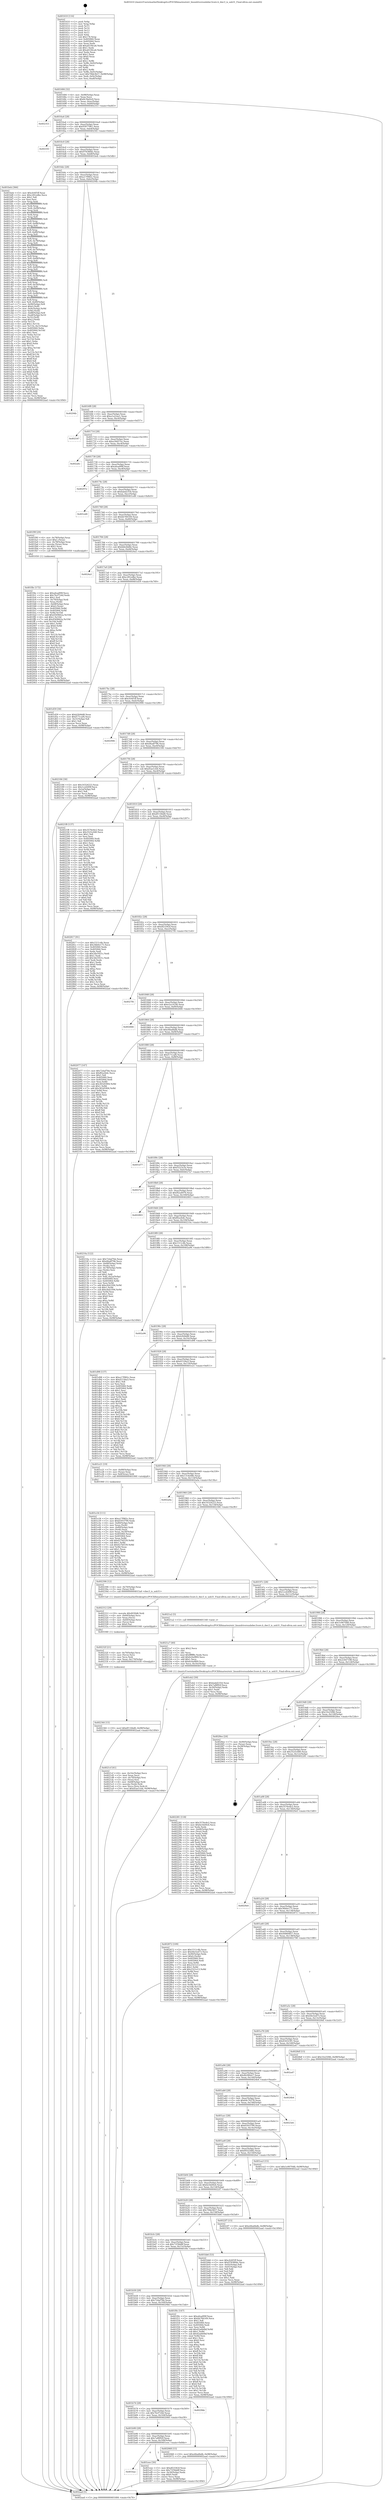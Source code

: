 digraph "0x401610" {
  label = "0x401610 (/mnt/c/Users/mathe/Desktop/tcc/POCII/binaries/extr_linuxdriversusbdwc3core.h_dwc3_is_usb31_Final-ollvm.out::main(0))"
  labelloc = "t"
  node[shape=record]

  Entry [label="",width=0.3,height=0.3,shape=circle,fillcolor=black,style=filled]
  "0x401684" [label="{
     0x401684 [32]\l
     | [instrs]\l
     &nbsp;&nbsp;0x401684 \<+6\>: mov -0x98(%rbp),%eax\l
     &nbsp;&nbsp;0x40168a \<+2\>: mov %eax,%ecx\l
     &nbsp;&nbsp;0x40168c \<+6\>: sub $0x8c3bd2e9,%ecx\l
     &nbsp;&nbsp;0x401692 \<+6\>: mov %eax,-0xac(%rbp)\l
     &nbsp;&nbsp;0x401698 \<+6\>: mov %ecx,-0xb0(%rbp)\l
     &nbsp;&nbsp;0x40169e \<+6\>: je 0000000000402353 \<main+0xd43\>\l
  }"]
  "0x402353" [label="{
     0x402353\l
  }", style=dashed]
  "0x4016a4" [label="{
     0x4016a4 [28]\l
     | [instrs]\l
     &nbsp;&nbsp;0x4016a4 \<+5\>: jmp 00000000004016a9 \<main+0x99\>\l
     &nbsp;&nbsp;0x4016a9 \<+6\>: mov -0xac(%rbp),%eax\l
     &nbsp;&nbsp;0x4016af \<+5\>: sub $0x93977961,%eax\l
     &nbsp;&nbsp;0x4016b4 \<+6\>: mov %eax,-0xb4(%rbp)\l
     &nbsp;&nbsp;0x4016ba \<+6\>: je 00000000004025f2 \<main+0xfe2\>\l
  }"]
  Exit [label="",width=0.3,height=0.3,shape=circle,fillcolor=black,style=filled,peripheries=2]
  "0x4025f2" [label="{
     0x4025f2\l
  }", style=dashed]
  "0x4016c0" [label="{
     0x4016c0 [28]\l
     | [instrs]\l
     &nbsp;&nbsp;0x4016c0 \<+5\>: jmp 00000000004016c5 \<main+0xb5\>\l
     &nbsp;&nbsp;0x4016c5 \<+6\>: mov -0xac(%rbp),%eax\l
     &nbsp;&nbsp;0x4016cb \<+5\>: sub $0x978380dc,%eax\l
     &nbsp;&nbsp;0x4016d0 \<+6\>: mov %eax,-0xb8(%rbp)\l
     &nbsp;&nbsp;0x4016d6 \<+6\>: je 0000000000401beb \<main+0x5db\>\l
  }"]
  "0x402344" [label="{
     0x402344 [15]\l
     | [instrs]\l
     &nbsp;&nbsp;0x402344 \<+10\>: movl $0xdf116bd0,-0x98(%rbp)\l
     &nbsp;&nbsp;0x40234e \<+5\>: jmp 0000000000402aad \<main+0x149d\>\l
  }"]
  "0x401beb" [label="{
     0x401beb [366]\l
     | [instrs]\l
     &nbsp;&nbsp;0x401beb \<+5\>: mov $0xcfc6f1ff,%eax\l
     &nbsp;&nbsp;0x401bf0 \<+5\>: mov $0xc281edbe,%ecx\l
     &nbsp;&nbsp;0x401bf5 \<+2\>: mov $0x1,%dl\l
     &nbsp;&nbsp;0x401bf7 \<+2\>: xor %esi,%esi\l
     &nbsp;&nbsp;0x401bf9 \<+3\>: mov %rsp,%rdi\l
     &nbsp;&nbsp;0x401bfc \<+4\>: add $0xfffffffffffffff0,%rdi\l
     &nbsp;&nbsp;0x401c00 \<+3\>: mov %rdi,%rsp\l
     &nbsp;&nbsp;0x401c03 \<+7\>: mov %rdi,-0x90(%rbp)\l
     &nbsp;&nbsp;0x401c0a \<+3\>: mov %rsp,%rdi\l
     &nbsp;&nbsp;0x401c0d \<+4\>: add $0xfffffffffffffff0,%rdi\l
     &nbsp;&nbsp;0x401c11 \<+3\>: mov %rdi,%rsp\l
     &nbsp;&nbsp;0x401c14 \<+3\>: mov %rsp,%r8\l
     &nbsp;&nbsp;0x401c17 \<+4\>: add $0xfffffffffffffff0,%r8\l
     &nbsp;&nbsp;0x401c1b \<+3\>: mov %r8,%rsp\l
     &nbsp;&nbsp;0x401c1e \<+7\>: mov %r8,-0x88(%rbp)\l
     &nbsp;&nbsp;0x401c25 \<+3\>: mov %rsp,%r8\l
     &nbsp;&nbsp;0x401c28 \<+4\>: add $0xfffffffffffffff0,%r8\l
     &nbsp;&nbsp;0x401c2c \<+3\>: mov %r8,%rsp\l
     &nbsp;&nbsp;0x401c2f \<+4\>: mov %r8,-0x80(%rbp)\l
     &nbsp;&nbsp;0x401c33 \<+3\>: mov %rsp,%r8\l
     &nbsp;&nbsp;0x401c36 \<+4\>: add $0xfffffffffffffff0,%r8\l
     &nbsp;&nbsp;0x401c3a \<+3\>: mov %r8,%rsp\l
     &nbsp;&nbsp;0x401c3d \<+4\>: mov %r8,-0x78(%rbp)\l
     &nbsp;&nbsp;0x401c41 \<+3\>: mov %rsp,%r8\l
     &nbsp;&nbsp;0x401c44 \<+4\>: add $0xfffffffffffffff0,%r8\l
     &nbsp;&nbsp;0x401c48 \<+3\>: mov %r8,%rsp\l
     &nbsp;&nbsp;0x401c4b \<+4\>: mov %r8,-0x70(%rbp)\l
     &nbsp;&nbsp;0x401c4f \<+3\>: mov %rsp,%r8\l
     &nbsp;&nbsp;0x401c52 \<+4\>: add $0xfffffffffffffff0,%r8\l
     &nbsp;&nbsp;0x401c56 \<+3\>: mov %r8,%rsp\l
     &nbsp;&nbsp;0x401c59 \<+4\>: mov %r8,-0x68(%rbp)\l
     &nbsp;&nbsp;0x401c5d \<+3\>: mov %rsp,%r8\l
     &nbsp;&nbsp;0x401c60 \<+4\>: add $0xfffffffffffffff0,%r8\l
     &nbsp;&nbsp;0x401c64 \<+3\>: mov %r8,%rsp\l
     &nbsp;&nbsp;0x401c67 \<+4\>: mov %r8,-0x60(%rbp)\l
     &nbsp;&nbsp;0x401c6b \<+3\>: mov %rsp,%r8\l
     &nbsp;&nbsp;0x401c6e \<+4\>: add $0xfffffffffffffff0,%r8\l
     &nbsp;&nbsp;0x401c72 \<+3\>: mov %r8,%rsp\l
     &nbsp;&nbsp;0x401c75 \<+4\>: mov %r8,-0x58(%rbp)\l
     &nbsp;&nbsp;0x401c79 \<+3\>: mov %rsp,%r8\l
     &nbsp;&nbsp;0x401c7c \<+4\>: add $0xfffffffffffffff0,%r8\l
     &nbsp;&nbsp;0x401c80 \<+3\>: mov %r8,%rsp\l
     &nbsp;&nbsp;0x401c83 \<+4\>: mov %r8,-0x50(%rbp)\l
     &nbsp;&nbsp;0x401c87 \<+3\>: mov %rsp,%r8\l
     &nbsp;&nbsp;0x401c8a \<+4\>: add $0xfffffffffffffff0,%r8\l
     &nbsp;&nbsp;0x401c8e \<+3\>: mov %r8,%rsp\l
     &nbsp;&nbsp;0x401c91 \<+4\>: mov %r8,-0x48(%rbp)\l
     &nbsp;&nbsp;0x401c95 \<+3\>: mov %rsp,%r8\l
     &nbsp;&nbsp;0x401c98 \<+4\>: add $0xfffffffffffffff0,%r8\l
     &nbsp;&nbsp;0x401c9c \<+3\>: mov %r8,%rsp\l
     &nbsp;&nbsp;0x401c9f \<+4\>: mov %r8,-0x40(%rbp)\l
     &nbsp;&nbsp;0x401ca3 \<+7\>: mov -0x90(%rbp),%r8\l
     &nbsp;&nbsp;0x401caa \<+7\>: movl $0x0,(%r8)\l
     &nbsp;&nbsp;0x401cb1 \<+7\>: mov -0x9c(%rbp),%r9d\l
     &nbsp;&nbsp;0x401cb8 \<+3\>: mov %r9d,(%rdi)\l
     &nbsp;&nbsp;0x401cbb \<+7\>: mov -0x88(%rbp),%r8\l
     &nbsp;&nbsp;0x401cc2 \<+7\>: mov -0xa8(%rbp),%r10\l
     &nbsp;&nbsp;0x401cc9 \<+3\>: mov %r10,(%r8)\l
     &nbsp;&nbsp;0x401ccc \<+3\>: cmpl $0x2,(%rdi)\l
     &nbsp;&nbsp;0x401ccf \<+4\>: setne %r11b\l
     &nbsp;&nbsp;0x401cd3 \<+4\>: and $0x1,%r11b\l
     &nbsp;&nbsp;0x401cd7 \<+4\>: mov %r11b,-0x31(%rbp)\l
     &nbsp;&nbsp;0x401cdb \<+7\>: mov 0x405060,%ebx\l
     &nbsp;&nbsp;0x401ce2 \<+8\>: mov 0x405064,%r14d\l
     &nbsp;&nbsp;0x401cea \<+3\>: sub $0x1,%esi\l
     &nbsp;&nbsp;0x401ced \<+3\>: mov %ebx,%r15d\l
     &nbsp;&nbsp;0x401cf0 \<+3\>: add %esi,%r15d\l
     &nbsp;&nbsp;0x401cf3 \<+4\>: imul %r15d,%ebx\l
     &nbsp;&nbsp;0x401cf7 \<+3\>: and $0x1,%ebx\l
     &nbsp;&nbsp;0x401cfa \<+3\>: cmp $0x0,%ebx\l
     &nbsp;&nbsp;0x401cfd \<+4\>: sete %r11b\l
     &nbsp;&nbsp;0x401d01 \<+4\>: cmp $0xa,%r14d\l
     &nbsp;&nbsp;0x401d05 \<+4\>: setl %r12b\l
     &nbsp;&nbsp;0x401d09 \<+3\>: mov %r11b,%r13b\l
     &nbsp;&nbsp;0x401d0c \<+4\>: xor $0xff,%r13b\l
     &nbsp;&nbsp;0x401d10 \<+3\>: mov %r12b,%sil\l
     &nbsp;&nbsp;0x401d13 \<+4\>: xor $0xff,%sil\l
     &nbsp;&nbsp;0x401d17 \<+3\>: xor $0x0,%dl\l
     &nbsp;&nbsp;0x401d1a \<+3\>: mov %r13b,%dil\l
     &nbsp;&nbsp;0x401d1d \<+4\>: and $0x0,%dil\l
     &nbsp;&nbsp;0x401d21 \<+3\>: and %dl,%r11b\l
     &nbsp;&nbsp;0x401d24 \<+3\>: mov %sil,%r8b\l
     &nbsp;&nbsp;0x401d27 \<+4\>: and $0x0,%r8b\l
     &nbsp;&nbsp;0x401d2b \<+3\>: and %dl,%r12b\l
     &nbsp;&nbsp;0x401d2e \<+3\>: or %r11b,%dil\l
     &nbsp;&nbsp;0x401d31 \<+3\>: or %r12b,%r8b\l
     &nbsp;&nbsp;0x401d34 \<+3\>: xor %r8b,%dil\l
     &nbsp;&nbsp;0x401d37 \<+3\>: or %sil,%r13b\l
     &nbsp;&nbsp;0x401d3a \<+4\>: xor $0xff,%r13b\l
     &nbsp;&nbsp;0x401d3e \<+3\>: or $0x0,%dl\l
     &nbsp;&nbsp;0x401d41 \<+3\>: and %dl,%r13b\l
     &nbsp;&nbsp;0x401d44 \<+3\>: or %r13b,%dil\l
     &nbsp;&nbsp;0x401d47 \<+4\>: test $0x1,%dil\l
     &nbsp;&nbsp;0x401d4b \<+3\>: cmovne %ecx,%eax\l
     &nbsp;&nbsp;0x401d4e \<+6\>: mov %eax,-0x98(%rbp)\l
     &nbsp;&nbsp;0x401d54 \<+5\>: jmp 0000000000402aad \<main+0x149d\>\l
  }"]
  "0x4016dc" [label="{
     0x4016dc [28]\l
     | [instrs]\l
     &nbsp;&nbsp;0x4016dc \<+5\>: jmp 00000000004016e1 \<main+0xd1\>\l
     &nbsp;&nbsp;0x4016e1 \<+6\>: mov -0xac(%rbp),%eax\l
     &nbsp;&nbsp;0x4016e7 \<+5\>: sub $0xa17f982c,%eax\l
     &nbsp;&nbsp;0x4016ec \<+6\>: mov %eax,-0xbc(%rbp)\l
     &nbsp;&nbsp;0x4016f2 \<+6\>: je 000000000040294b \<main+0x133b\>\l
  }"]
  "0x40232f" [label="{
     0x40232f [21]\l
     | [instrs]\l
     &nbsp;&nbsp;0x40232f \<+4\>: mov -0x70(%rbp),%rcx\l
     &nbsp;&nbsp;0x402333 \<+3\>: mov (%rcx),%rcx\l
     &nbsp;&nbsp;0x402336 \<+3\>: mov %rcx,%rdi\l
     &nbsp;&nbsp;0x402339 \<+6\>: mov %eax,-0x170(%rbp)\l
     &nbsp;&nbsp;0x40233f \<+5\>: call 0000000000401030 \<free@plt\>\l
     | [calls]\l
     &nbsp;&nbsp;0x401030 \{1\} (unknown)\l
  }"]
  "0x40294b" [label="{
     0x40294b\l
  }", style=dashed]
  "0x4016f8" [label="{
     0x4016f8 [28]\l
     | [instrs]\l
     &nbsp;&nbsp;0x4016f8 \<+5\>: jmp 00000000004016fd \<main+0xed\>\l
     &nbsp;&nbsp;0x4016fd \<+6\>: mov -0xac(%rbp),%eax\l
     &nbsp;&nbsp;0x401703 \<+5\>: sub $0xa1a22ae1,%eax\l
     &nbsp;&nbsp;0x401708 \<+6\>: mov %eax,-0xc0(%rbp)\l
     &nbsp;&nbsp;0x40170e \<+6\>: je 0000000000402547 \<main+0xf37\>\l
  }"]
  "0x402312" [label="{
     0x402312 [29]\l
     | [instrs]\l
     &nbsp;&nbsp;0x402312 \<+10\>: movabs $0x4030d6,%rdi\l
     &nbsp;&nbsp;0x40231c \<+4\>: mov -0x60(%rbp),%rcx\l
     &nbsp;&nbsp;0x402320 \<+2\>: mov %eax,(%rcx)\l
     &nbsp;&nbsp;0x402322 \<+4\>: mov -0x60(%rbp),%rcx\l
     &nbsp;&nbsp;0x402326 \<+2\>: mov (%rcx),%esi\l
     &nbsp;&nbsp;0x402328 \<+2\>: mov $0x0,%al\l
     &nbsp;&nbsp;0x40232a \<+5\>: call 0000000000401040 \<printf@plt\>\l
     | [calls]\l
     &nbsp;&nbsp;0x401040 \{1\} (unknown)\l
  }"]
  "0x402547" [label="{
     0x402547\l
  }", style=dashed]
  "0x401714" [label="{
     0x401714 [28]\l
     | [instrs]\l
     &nbsp;&nbsp;0x401714 \<+5\>: jmp 0000000000401719 \<main+0x109\>\l
     &nbsp;&nbsp;0x401719 \<+6\>: mov -0xac(%rbp),%eax\l
     &nbsp;&nbsp;0x40171f \<+5\>: sub $0xa34d57ec,%eax\l
     &nbsp;&nbsp;0x401724 \<+6\>: mov %eax,-0xc4(%rbp)\l
     &nbsp;&nbsp;0x40172a \<+6\>: je 0000000000402a6c \<main+0x145c\>\l
  }"]
  "0x4021cf" [label="{
     0x4021cf [41]\l
     | [instrs]\l
     &nbsp;&nbsp;0x4021cf \<+6\>: mov -0x16c(%rbp),%ecx\l
     &nbsp;&nbsp;0x4021d5 \<+3\>: imul %eax,%ecx\l
     &nbsp;&nbsp;0x4021d8 \<+4\>: mov -0x70(%rbp),%rsi\l
     &nbsp;&nbsp;0x4021dc \<+3\>: mov (%rsi),%rsi\l
     &nbsp;&nbsp;0x4021df \<+4\>: mov -0x68(%rbp),%rdi\l
     &nbsp;&nbsp;0x4021e3 \<+3\>: movslq (%rdi),%rdi\l
     &nbsp;&nbsp;0x4021e6 \<+3\>: mov %ecx,(%rsi,%rdi,4)\l
     &nbsp;&nbsp;0x4021e9 \<+10\>: movl $0xd5ae1cb4,-0x98(%rbp)\l
     &nbsp;&nbsp;0x4021f3 \<+5\>: jmp 0000000000402aad \<main+0x149d\>\l
  }"]
  "0x402a6c" [label="{
     0x402a6c\l
  }", style=dashed]
  "0x401730" [label="{
     0x401730 [28]\l
     | [instrs]\l
     &nbsp;&nbsp;0x401730 \<+5\>: jmp 0000000000401735 \<main+0x125\>\l
     &nbsp;&nbsp;0x401735 \<+6\>: mov -0xac(%rbp),%eax\l
     &nbsp;&nbsp;0x40173b \<+5\>: sub $0xafead99f,%eax\l
     &nbsp;&nbsp;0x401740 \<+6\>: mov %eax,-0xc8(%rbp)\l
     &nbsp;&nbsp;0x401746 \<+6\>: je 000000000040297e \<main+0x136e\>\l
  }"]
  "0x4021a7" [label="{
     0x4021a7 [40]\l
     | [instrs]\l
     &nbsp;&nbsp;0x4021a7 \<+5\>: mov $0x2,%ecx\l
     &nbsp;&nbsp;0x4021ac \<+1\>: cltd\l
     &nbsp;&nbsp;0x4021ad \<+2\>: idiv %ecx\l
     &nbsp;&nbsp;0x4021af \<+6\>: imul $0xfffffffe,%edx,%ecx\l
     &nbsp;&nbsp;0x4021b5 \<+6\>: add $0x6c0a9f69,%ecx\l
     &nbsp;&nbsp;0x4021bb \<+3\>: add $0x1,%ecx\l
     &nbsp;&nbsp;0x4021be \<+6\>: sub $0x6c0a9f69,%ecx\l
     &nbsp;&nbsp;0x4021c4 \<+6\>: mov %ecx,-0x16c(%rbp)\l
     &nbsp;&nbsp;0x4021ca \<+5\>: call 0000000000401160 \<next_i\>\l
     | [calls]\l
     &nbsp;&nbsp;0x401160 \{1\} (/mnt/c/Users/mathe/Desktop/tcc/POCII/binaries/extr_linuxdriversusbdwc3core.h_dwc3_is_usb31_Final-ollvm.out::next_i)\l
  }"]
  "0x40297e" [label="{
     0x40297e\l
  }", style=dashed]
  "0x40174c" [label="{
     0x40174c [28]\l
     | [instrs]\l
     &nbsp;&nbsp;0x40174c \<+5\>: jmp 0000000000401751 \<main+0x141\>\l
     &nbsp;&nbsp;0x401751 \<+6\>: mov -0xac(%rbp),%eax\l
     &nbsp;&nbsp;0x401757 \<+5\>: sub $0xbabd2354,%eax\l
     &nbsp;&nbsp;0x40175c \<+6\>: mov %eax,-0xcc(%rbp)\l
     &nbsp;&nbsp;0x401762 \<+6\>: je 0000000000401ed0 \<main+0x8c0\>\l
  }"]
  "0x401fbc" [label="{
     0x401fbc [172]\l
     | [instrs]\l
     &nbsp;&nbsp;0x401fbc \<+5\>: mov $0xafead99f,%ecx\l
     &nbsp;&nbsp;0x401fc1 \<+5\>: mov $0x76cf724d,%edx\l
     &nbsp;&nbsp;0x401fc6 \<+3\>: mov $0x1,%sil\l
     &nbsp;&nbsp;0x401fc9 \<+4\>: mov -0x70(%rbp),%rdi\l
     &nbsp;&nbsp;0x401fcd \<+3\>: mov %rax,(%rdi)\l
     &nbsp;&nbsp;0x401fd0 \<+4\>: mov -0x68(%rbp),%rax\l
     &nbsp;&nbsp;0x401fd4 \<+6\>: movl $0x0,(%rax)\l
     &nbsp;&nbsp;0x401fda \<+8\>: mov 0x405060,%r8d\l
     &nbsp;&nbsp;0x401fe2 \<+8\>: mov 0x405064,%r9d\l
     &nbsp;&nbsp;0x401fea \<+3\>: mov %r8d,%r10d\l
     &nbsp;&nbsp;0x401fed \<+7\>: add $0x4569662a,%r10d\l
     &nbsp;&nbsp;0x401ff4 \<+4\>: sub $0x1,%r10d\l
     &nbsp;&nbsp;0x401ff8 \<+7\>: sub $0x4569662a,%r10d\l
     &nbsp;&nbsp;0x401fff \<+4\>: imul %r10d,%r8d\l
     &nbsp;&nbsp;0x402003 \<+4\>: and $0x1,%r8d\l
     &nbsp;&nbsp;0x402007 \<+4\>: cmp $0x0,%r8d\l
     &nbsp;&nbsp;0x40200b \<+4\>: sete %r11b\l
     &nbsp;&nbsp;0x40200f \<+4\>: cmp $0xa,%r9d\l
     &nbsp;&nbsp;0x402013 \<+3\>: setl %bl\l
     &nbsp;&nbsp;0x402016 \<+3\>: mov %r11b,%r14b\l
     &nbsp;&nbsp;0x402019 \<+4\>: xor $0xff,%r14b\l
     &nbsp;&nbsp;0x40201d \<+3\>: mov %bl,%r15b\l
     &nbsp;&nbsp;0x402020 \<+4\>: xor $0xff,%r15b\l
     &nbsp;&nbsp;0x402024 \<+4\>: xor $0x0,%sil\l
     &nbsp;&nbsp;0x402028 \<+3\>: mov %r14b,%r12b\l
     &nbsp;&nbsp;0x40202b \<+4\>: and $0x0,%r12b\l
     &nbsp;&nbsp;0x40202f \<+3\>: and %sil,%r11b\l
     &nbsp;&nbsp;0x402032 \<+3\>: mov %r15b,%r13b\l
     &nbsp;&nbsp;0x402035 \<+4\>: and $0x0,%r13b\l
     &nbsp;&nbsp;0x402039 \<+3\>: and %sil,%bl\l
     &nbsp;&nbsp;0x40203c \<+3\>: or %r11b,%r12b\l
     &nbsp;&nbsp;0x40203f \<+3\>: or %bl,%r13b\l
     &nbsp;&nbsp;0x402042 \<+3\>: xor %r13b,%r12b\l
     &nbsp;&nbsp;0x402045 \<+3\>: or %r15b,%r14b\l
     &nbsp;&nbsp;0x402048 \<+4\>: xor $0xff,%r14b\l
     &nbsp;&nbsp;0x40204c \<+4\>: or $0x0,%sil\l
     &nbsp;&nbsp;0x402050 \<+3\>: and %sil,%r14b\l
     &nbsp;&nbsp;0x402053 \<+3\>: or %r14b,%r12b\l
     &nbsp;&nbsp;0x402056 \<+4\>: test $0x1,%r12b\l
     &nbsp;&nbsp;0x40205a \<+3\>: cmovne %edx,%ecx\l
     &nbsp;&nbsp;0x40205d \<+6\>: mov %ecx,-0x98(%rbp)\l
     &nbsp;&nbsp;0x402063 \<+5\>: jmp 0000000000402aad \<main+0x149d\>\l
  }"]
  "0x401ed0" [label="{
     0x401ed0\l
  }", style=dashed]
  "0x401768" [label="{
     0x401768 [28]\l
     | [instrs]\l
     &nbsp;&nbsp;0x401768 \<+5\>: jmp 000000000040176d \<main+0x15d\>\l
     &nbsp;&nbsp;0x40176d \<+6\>: mov -0xac(%rbp),%eax\l
     &nbsp;&nbsp;0x401773 \<+5\>: sub $0xbb784169,%eax\l
     &nbsp;&nbsp;0x401778 \<+6\>: mov %eax,-0xd0(%rbp)\l
     &nbsp;&nbsp;0x40177e \<+6\>: je 0000000000401f9f \<main+0x98f\>\l
  }"]
  "0x401bac" [label="{
     0x401bac\l
  }", style=dashed]
  "0x401f9f" [label="{
     0x401f9f [29]\l
     | [instrs]\l
     &nbsp;&nbsp;0x401f9f \<+4\>: mov -0x78(%rbp),%rax\l
     &nbsp;&nbsp;0x401fa3 \<+6\>: movl $0x1,(%rax)\l
     &nbsp;&nbsp;0x401fa9 \<+4\>: mov -0x78(%rbp),%rax\l
     &nbsp;&nbsp;0x401fad \<+3\>: movslq (%rax),%rax\l
     &nbsp;&nbsp;0x401fb0 \<+4\>: shl $0x2,%rax\l
     &nbsp;&nbsp;0x401fb4 \<+3\>: mov %rax,%rdi\l
     &nbsp;&nbsp;0x401fb7 \<+5\>: call 0000000000401050 \<malloc@plt\>\l
     | [calls]\l
     &nbsp;&nbsp;0x401050 \{1\} (unknown)\l
  }"]
  "0x401784" [label="{
     0x401784 [28]\l
     | [instrs]\l
     &nbsp;&nbsp;0x401784 \<+5\>: jmp 0000000000401789 \<main+0x179\>\l
     &nbsp;&nbsp;0x401789 \<+6\>: mov -0xac(%rbp),%eax\l
     &nbsp;&nbsp;0x40178f \<+5\>: sub $0xbbb2bb8e,%eax\l
     &nbsp;&nbsp;0x401794 \<+6\>: mov %eax,-0xd4(%rbp)\l
     &nbsp;&nbsp;0x40179a \<+6\>: je 00000000004024a5 \<main+0xe95\>\l
  }"]
  "0x401eee" [label="{
     0x401eee [30]\l
     | [instrs]\l
     &nbsp;&nbsp;0x401eee \<+5\>: mov $0xdf23362f,%eax\l
     &nbsp;&nbsp;0x401ef3 \<+5\>: mov $0x71f3bb8f,%ecx\l
     &nbsp;&nbsp;0x401ef8 \<+3\>: mov -0x30(%rbp),%edx\l
     &nbsp;&nbsp;0x401efb \<+3\>: cmp $0x0,%edx\l
     &nbsp;&nbsp;0x401efe \<+3\>: cmove %ecx,%eax\l
     &nbsp;&nbsp;0x401f01 \<+6\>: mov %eax,-0x98(%rbp)\l
     &nbsp;&nbsp;0x401f07 \<+5\>: jmp 0000000000402aad \<main+0x149d\>\l
  }"]
  "0x4024a5" [label="{
     0x4024a5\l
  }", style=dashed]
  "0x4017a0" [label="{
     0x4017a0 [28]\l
     | [instrs]\l
     &nbsp;&nbsp;0x4017a0 \<+5\>: jmp 00000000004017a5 \<main+0x195\>\l
     &nbsp;&nbsp;0x4017a5 \<+6\>: mov -0xac(%rbp),%eax\l
     &nbsp;&nbsp;0x4017ab \<+5\>: sub $0xc281edbe,%eax\l
     &nbsp;&nbsp;0x4017b0 \<+6\>: mov %eax,-0xd8(%rbp)\l
     &nbsp;&nbsp;0x4017b6 \<+6\>: je 0000000000401d59 \<main+0x749\>\l
  }"]
  "0x401b90" [label="{
     0x401b90 [28]\l
     | [instrs]\l
     &nbsp;&nbsp;0x401b90 \<+5\>: jmp 0000000000401b95 \<main+0x585\>\l
     &nbsp;&nbsp;0x401b95 \<+6\>: mov -0xac(%rbp),%eax\l
     &nbsp;&nbsp;0x401b9b \<+5\>: sub $0x7af8f92f,%eax\l
     &nbsp;&nbsp;0x401ba0 \<+6\>: mov %eax,-0x168(%rbp)\l
     &nbsp;&nbsp;0x401ba6 \<+6\>: je 0000000000401eee \<main+0x8de\>\l
  }"]
  "0x401d59" [label="{
     0x401d59 [30]\l
     | [instrs]\l
     &nbsp;&nbsp;0x401d59 \<+5\>: mov $0xb2b9dd8,%eax\l
     &nbsp;&nbsp;0x401d5e \<+5\>: mov $0xf171caf4,%ecx\l
     &nbsp;&nbsp;0x401d63 \<+3\>: mov -0x31(%rbp),%dl\l
     &nbsp;&nbsp;0x401d66 \<+3\>: test $0x1,%dl\l
     &nbsp;&nbsp;0x401d69 \<+3\>: cmovne %ecx,%eax\l
     &nbsp;&nbsp;0x401d6c \<+6\>: mov %eax,-0x98(%rbp)\l
     &nbsp;&nbsp;0x401d72 \<+5\>: jmp 0000000000402aad \<main+0x149d\>\l
  }"]
  "0x4017bc" [label="{
     0x4017bc [28]\l
     | [instrs]\l
     &nbsp;&nbsp;0x4017bc \<+5\>: jmp 00000000004017c1 \<main+0x1b1\>\l
     &nbsp;&nbsp;0x4017c1 \<+6\>: mov -0xac(%rbp),%eax\l
     &nbsp;&nbsp;0x4017c7 \<+5\>: sub $0xcfc6f1ff,%eax\l
     &nbsp;&nbsp;0x4017cc \<+6\>: mov %eax,-0xdc(%rbp)\l
     &nbsp;&nbsp;0x4017d2 \<+6\>: je 0000000000402906 \<main+0x12f6\>\l
  }"]
  "0x402068" [label="{
     0x402068 [15]\l
     | [instrs]\l
     &nbsp;&nbsp;0x402068 \<+10\>: movl $0xe6ba6bdb,-0x98(%rbp)\l
     &nbsp;&nbsp;0x402072 \<+5\>: jmp 0000000000402aad \<main+0x149d\>\l
  }"]
  "0x402906" [label="{
     0x402906\l
  }", style=dashed]
  "0x4017d8" [label="{
     0x4017d8 [28]\l
     | [instrs]\l
     &nbsp;&nbsp;0x4017d8 \<+5\>: jmp 00000000004017dd \<main+0x1cd\>\l
     &nbsp;&nbsp;0x4017dd \<+6\>: mov -0xac(%rbp),%eax\l
     &nbsp;&nbsp;0x4017e3 \<+5\>: sub $0xd4adf796,%eax\l
     &nbsp;&nbsp;0x4017e8 \<+6\>: mov %eax,-0xe0(%rbp)\l
     &nbsp;&nbsp;0x4017ee \<+6\>: je 0000000000402184 \<main+0xb74\>\l
  }"]
  "0x401b74" [label="{
     0x401b74 [28]\l
     | [instrs]\l
     &nbsp;&nbsp;0x401b74 \<+5\>: jmp 0000000000401b79 \<main+0x569\>\l
     &nbsp;&nbsp;0x401b79 \<+6\>: mov -0xac(%rbp),%eax\l
     &nbsp;&nbsp;0x401b7f \<+5\>: sub $0x76cf724d,%eax\l
     &nbsp;&nbsp;0x401b84 \<+6\>: mov %eax,-0x164(%rbp)\l
     &nbsp;&nbsp;0x401b8a \<+6\>: je 0000000000402068 \<main+0xa58\>\l
  }"]
  "0x402184" [label="{
     0x402184 [30]\l
     | [instrs]\l
     &nbsp;&nbsp;0x402184 \<+5\>: mov $0x16324223,%eax\l
     &nbsp;&nbsp;0x402189 \<+5\>: mov $0x1ccd269f,%ecx\l
     &nbsp;&nbsp;0x40218e \<+3\>: mov -0x2a(%rbp),%dl\l
     &nbsp;&nbsp;0x402191 \<+3\>: test $0x1,%dl\l
     &nbsp;&nbsp;0x402194 \<+3\>: cmovne %ecx,%eax\l
     &nbsp;&nbsp;0x402197 \<+6\>: mov %eax,-0x98(%rbp)\l
     &nbsp;&nbsp;0x40219d \<+5\>: jmp 0000000000402aad \<main+0x149d\>\l
  }"]
  "0x4017f4" [label="{
     0x4017f4 [28]\l
     | [instrs]\l
     &nbsp;&nbsp;0x4017f4 \<+5\>: jmp 00000000004017f9 \<main+0x1e9\>\l
     &nbsp;&nbsp;0x4017f9 \<+6\>: mov -0xac(%rbp),%eax\l
     &nbsp;&nbsp;0x4017ff \<+5\>: sub $0xd5ae1cb4,%eax\l
     &nbsp;&nbsp;0x401804 \<+6\>: mov %eax,-0xe4(%rbp)\l
     &nbsp;&nbsp;0x40180a \<+6\>: je 00000000004021f8 \<main+0xbe8\>\l
  }"]
  "0x4029bb" [label="{
     0x4029bb\l
  }", style=dashed]
  "0x4021f8" [label="{
     0x4021f8 [137]\l
     | [instrs]\l
     &nbsp;&nbsp;0x4021f8 \<+5\>: mov $0x3576e4e2,%eax\l
     &nbsp;&nbsp;0x4021fd \<+5\>: mov $0x3525c040,%ecx\l
     &nbsp;&nbsp;0x402202 \<+2\>: mov $0x1,%dl\l
     &nbsp;&nbsp;0x402204 \<+2\>: xor %esi,%esi\l
     &nbsp;&nbsp;0x402206 \<+7\>: mov 0x405060,%edi\l
     &nbsp;&nbsp;0x40220d \<+8\>: mov 0x405064,%r8d\l
     &nbsp;&nbsp;0x402215 \<+3\>: sub $0x1,%esi\l
     &nbsp;&nbsp;0x402218 \<+3\>: mov %edi,%r9d\l
     &nbsp;&nbsp;0x40221b \<+3\>: add %esi,%r9d\l
     &nbsp;&nbsp;0x40221e \<+4\>: imul %r9d,%edi\l
     &nbsp;&nbsp;0x402222 \<+3\>: and $0x1,%edi\l
     &nbsp;&nbsp;0x402225 \<+3\>: cmp $0x0,%edi\l
     &nbsp;&nbsp;0x402228 \<+4\>: sete %r10b\l
     &nbsp;&nbsp;0x40222c \<+4\>: cmp $0xa,%r8d\l
     &nbsp;&nbsp;0x402230 \<+4\>: setl %r11b\l
     &nbsp;&nbsp;0x402234 \<+3\>: mov %r10b,%bl\l
     &nbsp;&nbsp;0x402237 \<+3\>: xor $0xff,%bl\l
     &nbsp;&nbsp;0x40223a \<+3\>: mov %r11b,%r14b\l
     &nbsp;&nbsp;0x40223d \<+4\>: xor $0xff,%r14b\l
     &nbsp;&nbsp;0x402241 \<+3\>: xor $0x0,%dl\l
     &nbsp;&nbsp;0x402244 \<+3\>: mov %bl,%r15b\l
     &nbsp;&nbsp;0x402247 \<+4\>: and $0x0,%r15b\l
     &nbsp;&nbsp;0x40224b \<+3\>: and %dl,%r10b\l
     &nbsp;&nbsp;0x40224e \<+3\>: mov %r14b,%r12b\l
     &nbsp;&nbsp;0x402251 \<+4\>: and $0x0,%r12b\l
     &nbsp;&nbsp;0x402255 \<+3\>: and %dl,%r11b\l
     &nbsp;&nbsp;0x402258 \<+3\>: or %r10b,%r15b\l
     &nbsp;&nbsp;0x40225b \<+3\>: or %r11b,%r12b\l
     &nbsp;&nbsp;0x40225e \<+3\>: xor %r12b,%r15b\l
     &nbsp;&nbsp;0x402261 \<+3\>: or %r14b,%bl\l
     &nbsp;&nbsp;0x402264 \<+3\>: xor $0xff,%bl\l
     &nbsp;&nbsp;0x402267 \<+3\>: or $0x0,%dl\l
     &nbsp;&nbsp;0x40226a \<+2\>: and %dl,%bl\l
     &nbsp;&nbsp;0x40226c \<+3\>: or %bl,%r15b\l
     &nbsp;&nbsp;0x40226f \<+4\>: test $0x1,%r15b\l
     &nbsp;&nbsp;0x402273 \<+3\>: cmovne %ecx,%eax\l
     &nbsp;&nbsp;0x402276 \<+6\>: mov %eax,-0x98(%rbp)\l
     &nbsp;&nbsp;0x40227c \<+5\>: jmp 0000000000402aad \<main+0x149d\>\l
  }"]
  "0x401810" [label="{
     0x401810 [28]\l
     | [instrs]\l
     &nbsp;&nbsp;0x401810 \<+5\>: jmp 0000000000401815 \<main+0x205\>\l
     &nbsp;&nbsp;0x401815 \<+6\>: mov -0xac(%rbp),%eax\l
     &nbsp;&nbsp;0x40181b \<+5\>: sub $0xdf116bd0,%eax\l
     &nbsp;&nbsp;0x401820 \<+6\>: mov %eax,-0xe8(%rbp)\l
     &nbsp;&nbsp;0x401826 \<+6\>: je 0000000000402817 \<main+0x1207\>\l
  }"]
  "0x401b58" [label="{
     0x401b58 [28]\l
     | [instrs]\l
     &nbsp;&nbsp;0x401b58 \<+5\>: jmp 0000000000401b5d \<main+0x54d\>\l
     &nbsp;&nbsp;0x401b5d \<+6\>: mov -0xac(%rbp),%eax\l
     &nbsp;&nbsp;0x401b63 \<+5\>: sub $0x72daf7bb,%eax\l
     &nbsp;&nbsp;0x401b68 \<+6\>: mov %eax,-0x160(%rbp)\l
     &nbsp;&nbsp;0x401b6e \<+6\>: je 00000000004029bb \<main+0x13ab\>\l
  }"]
  "0x402817" [label="{
     0x402817 [91]\l
     | [instrs]\l
     &nbsp;&nbsp;0x402817 \<+5\>: mov $0x1511c4b,%eax\l
     &nbsp;&nbsp;0x40281c \<+5\>: mov $0x36b0e175,%ecx\l
     &nbsp;&nbsp;0x402821 \<+7\>: mov 0x405060,%edx\l
     &nbsp;&nbsp;0x402828 \<+7\>: mov 0x405064,%esi\l
     &nbsp;&nbsp;0x40282f \<+2\>: mov %edx,%edi\l
     &nbsp;&nbsp;0x402831 \<+6\>: sub $0x3de5921c,%edi\l
     &nbsp;&nbsp;0x402837 \<+3\>: sub $0x1,%edi\l
     &nbsp;&nbsp;0x40283a \<+6\>: add $0x3de5921c,%edi\l
     &nbsp;&nbsp;0x402840 \<+3\>: imul %edi,%edx\l
     &nbsp;&nbsp;0x402843 \<+3\>: and $0x1,%edx\l
     &nbsp;&nbsp;0x402846 \<+3\>: cmp $0x0,%edx\l
     &nbsp;&nbsp;0x402849 \<+4\>: sete %r8b\l
     &nbsp;&nbsp;0x40284d \<+3\>: cmp $0xa,%esi\l
     &nbsp;&nbsp;0x402850 \<+4\>: setl %r9b\l
     &nbsp;&nbsp;0x402854 \<+3\>: mov %r8b,%r10b\l
     &nbsp;&nbsp;0x402857 \<+3\>: and %r9b,%r10b\l
     &nbsp;&nbsp;0x40285a \<+3\>: xor %r9b,%r8b\l
     &nbsp;&nbsp;0x40285d \<+3\>: or %r8b,%r10b\l
     &nbsp;&nbsp;0x402860 \<+4\>: test $0x1,%r10b\l
     &nbsp;&nbsp;0x402864 \<+3\>: cmovne %ecx,%eax\l
     &nbsp;&nbsp;0x402867 \<+6\>: mov %eax,-0x98(%rbp)\l
     &nbsp;&nbsp;0x40286d \<+5\>: jmp 0000000000402aad \<main+0x149d\>\l
  }"]
  "0x40182c" [label="{
     0x40182c [28]\l
     | [instrs]\l
     &nbsp;&nbsp;0x40182c \<+5\>: jmp 0000000000401831 \<main+0x221\>\l
     &nbsp;&nbsp;0x401831 \<+6\>: mov -0xac(%rbp),%eax\l
     &nbsp;&nbsp;0x401837 \<+5\>: sub $0xdf23362f,%eax\l
     &nbsp;&nbsp;0x40183c \<+6\>: mov %eax,-0xec(%rbp)\l
     &nbsp;&nbsp;0x401842 \<+6\>: je 00000000004027f4 \<main+0x11e4\>\l
  }"]
  "0x401f0c" [label="{
     0x401f0c [147]\l
     | [instrs]\l
     &nbsp;&nbsp;0x401f0c \<+5\>: mov $0xafead99f,%eax\l
     &nbsp;&nbsp;0x401f11 \<+5\>: mov $0xbb784169,%ecx\l
     &nbsp;&nbsp;0x401f16 \<+2\>: mov $0x1,%dl\l
     &nbsp;&nbsp;0x401f18 \<+7\>: mov 0x405060,%esi\l
     &nbsp;&nbsp;0x401f1f \<+7\>: mov 0x405064,%edi\l
     &nbsp;&nbsp;0x401f26 \<+3\>: mov %esi,%r8d\l
     &nbsp;&nbsp;0x401f29 \<+7\>: add $0x42a6b0bf,%r8d\l
     &nbsp;&nbsp;0x401f30 \<+4\>: sub $0x1,%r8d\l
     &nbsp;&nbsp;0x401f34 \<+7\>: sub $0x42a6b0bf,%r8d\l
     &nbsp;&nbsp;0x401f3b \<+4\>: imul %r8d,%esi\l
     &nbsp;&nbsp;0x401f3f \<+3\>: and $0x1,%esi\l
     &nbsp;&nbsp;0x401f42 \<+3\>: cmp $0x0,%esi\l
     &nbsp;&nbsp;0x401f45 \<+4\>: sete %r9b\l
     &nbsp;&nbsp;0x401f49 \<+3\>: cmp $0xa,%edi\l
     &nbsp;&nbsp;0x401f4c \<+4\>: setl %r10b\l
     &nbsp;&nbsp;0x401f50 \<+3\>: mov %r9b,%r11b\l
     &nbsp;&nbsp;0x401f53 \<+4\>: xor $0xff,%r11b\l
     &nbsp;&nbsp;0x401f57 \<+3\>: mov %r10b,%bl\l
     &nbsp;&nbsp;0x401f5a \<+3\>: xor $0xff,%bl\l
     &nbsp;&nbsp;0x401f5d \<+3\>: xor $0x0,%dl\l
     &nbsp;&nbsp;0x401f60 \<+3\>: mov %r11b,%r14b\l
     &nbsp;&nbsp;0x401f63 \<+4\>: and $0x0,%r14b\l
     &nbsp;&nbsp;0x401f67 \<+3\>: and %dl,%r9b\l
     &nbsp;&nbsp;0x401f6a \<+3\>: mov %bl,%r15b\l
     &nbsp;&nbsp;0x401f6d \<+4\>: and $0x0,%r15b\l
     &nbsp;&nbsp;0x401f71 \<+3\>: and %dl,%r10b\l
     &nbsp;&nbsp;0x401f74 \<+3\>: or %r9b,%r14b\l
     &nbsp;&nbsp;0x401f77 \<+3\>: or %r10b,%r15b\l
     &nbsp;&nbsp;0x401f7a \<+3\>: xor %r15b,%r14b\l
     &nbsp;&nbsp;0x401f7d \<+3\>: or %bl,%r11b\l
     &nbsp;&nbsp;0x401f80 \<+4\>: xor $0xff,%r11b\l
     &nbsp;&nbsp;0x401f84 \<+3\>: or $0x0,%dl\l
     &nbsp;&nbsp;0x401f87 \<+3\>: and %dl,%r11b\l
     &nbsp;&nbsp;0x401f8a \<+3\>: or %r11b,%r14b\l
     &nbsp;&nbsp;0x401f8d \<+4\>: test $0x1,%r14b\l
     &nbsp;&nbsp;0x401f91 \<+3\>: cmovne %ecx,%eax\l
     &nbsp;&nbsp;0x401f94 \<+6\>: mov %eax,-0x98(%rbp)\l
     &nbsp;&nbsp;0x401f9a \<+5\>: jmp 0000000000402aad \<main+0x149d\>\l
  }"]
  "0x4027f4" [label="{
     0x4027f4\l
  }", style=dashed]
  "0x401848" [label="{
     0x401848 [28]\l
     | [instrs]\l
     &nbsp;&nbsp;0x401848 \<+5\>: jmp 000000000040184d \<main+0x23d\>\l
     &nbsp;&nbsp;0x40184d \<+6\>: mov -0xac(%rbp),%eax\l
     &nbsp;&nbsp;0x401853 \<+5\>: sub $0xe2a14106,%eax\l
     &nbsp;&nbsp;0x401858 \<+6\>: mov %eax,-0xf0(%rbp)\l
     &nbsp;&nbsp;0x40185e \<+6\>: je 0000000000402666 \<main+0x1056\>\l
  }"]
  "0x401e34" [label="{
     0x401e34 [111]\l
     | [instrs]\l
     &nbsp;&nbsp;0x401e34 \<+5\>: mov $0xa17f982c,%ecx\l
     &nbsp;&nbsp;0x401e39 \<+5\>: mov $0x6591f799,%edx\l
     &nbsp;&nbsp;0x401e3e \<+4\>: mov -0x80(%rbp),%rdi\l
     &nbsp;&nbsp;0x401e42 \<+2\>: mov %eax,(%rdi)\l
     &nbsp;&nbsp;0x401e44 \<+4\>: mov -0x80(%rbp),%rdi\l
     &nbsp;&nbsp;0x401e48 \<+2\>: mov (%rdi),%eax\l
     &nbsp;&nbsp;0x401e4a \<+3\>: mov %eax,-0x30(%rbp)\l
     &nbsp;&nbsp;0x401e4d \<+7\>: mov 0x405060,%eax\l
     &nbsp;&nbsp;0x401e54 \<+7\>: mov 0x405064,%esi\l
     &nbsp;&nbsp;0x401e5b \<+3\>: mov %eax,%r8d\l
     &nbsp;&nbsp;0x401e5e \<+7\>: add $0x627bf339,%r8d\l
     &nbsp;&nbsp;0x401e65 \<+4\>: sub $0x1,%r8d\l
     &nbsp;&nbsp;0x401e69 \<+7\>: sub $0x627bf339,%r8d\l
     &nbsp;&nbsp;0x401e70 \<+4\>: imul %r8d,%eax\l
     &nbsp;&nbsp;0x401e74 \<+3\>: and $0x1,%eax\l
     &nbsp;&nbsp;0x401e77 \<+3\>: cmp $0x0,%eax\l
     &nbsp;&nbsp;0x401e7a \<+4\>: sete %r9b\l
     &nbsp;&nbsp;0x401e7e \<+3\>: cmp $0xa,%esi\l
     &nbsp;&nbsp;0x401e81 \<+4\>: setl %r10b\l
     &nbsp;&nbsp;0x401e85 \<+3\>: mov %r9b,%r11b\l
     &nbsp;&nbsp;0x401e88 \<+3\>: and %r10b,%r11b\l
     &nbsp;&nbsp;0x401e8b \<+3\>: xor %r10b,%r9b\l
     &nbsp;&nbsp;0x401e8e \<+3\>: or %r9b,%r11b\l
     &nbsp;&nbsp;0x401e91 \<+4\>: test $0x1,%r11b\l
     &nbsp;&nbsp;0x401e95 \<+3\>: cmovne %edx,%ecx\l
     &nbsp;&nbsp;0x401e98 \<+6\>: mov %ecx,-0x98(%rbp)\l
     &nbsp;&nbsp;0x401e9e \<+5\>: jmp 0000000000402aad \<main+0x149d\>\l
  }"]
  "0x402666" [label="{
     0x402666\l
  }", style=dashed]
  "0x401864" [label="{
     0x401864 [28]\l
     | [instrs]\l
     &nbsp;&nbsp;0x401864 \<+5\>: jmp 0000000000401869 \<main+0x259\>\l
     &nbsp;&nbsp;0x401869 \<+6\>: mov -0xac(%rbp),%eax\l
     &nbsp;&nbsp;0x40186f \<+5\>: sub $0xe6ba6bdb,%eax\l
     &nbsp;&nbsp;0x401874 \<+6\>: mov %eax,-0xf4(%rbp)\l
     &nbsp;&nbsp;0x40187a \<+6\>: je 0000000000402077 \<main+0xa67\>\l
  }"]
  "0x401610" [label="{
     0x401610 [116]\l
     | [instrs]\l
     &nbsp;&nbsp;0x401610 \<+1\>: push %rbp\l
     &nbsp;&nbsp;0x401611 \<+3\>: mov %rsp,%rbp\l
     &nbsp;&nbsp;0x401614 \<+2\>: push %r15\l
     &nbsp;&nbsp;0x401616 \<+2\>: push %r14\l
     &nbsp;&nbsp;0x401618 \<+2\>: push %r13\l
     &nbsp;&nbsp;0x40161a \<+2\>: push %r12\l
     &nbsp;&nbsp;0x40161c \<+1\>: push %rbx\l
     &nbsp;&nbsp;0x40161d \<+7\>: sub $0x178,%rsp\l
     &nbsp;&nbsp;0x401624 \<+7\>: mov 0x405060,%eax\l
     &nbsp;&nbsp;0x40162b \<+7\>: mov 0x405064,%ecx\l
     &nbsp;&nbsp;0x401632 \<+2\>: mov %eax,%edx\l
     &nbsp;&nbsp;0x401634 \<+6\>: add $0xa6336ca6,%edx\l
     &nbsp;&nbsp;0x40163a \<+3\>: sub $0x1,%edx\l
     &nbsp;&nbsp;0x40163d \<+6\>: sub $0xa6336ca6,%edx\l
     &nbsp;&nbsp;0x401643 \<+3\>: imul %edx,%eax\l
     &nbsp;&nbsp;0x401646 \<+3\>: and $0x1,%eax\l
     &nbsp;&nbsp;0x401649 \<+3\>: cmp $0x0,%eax\l
     &nbsp;&nbsp;0x40164c \<+4\>: sete %r8b\l
     &nbsp;&nbsp;0x401650 \<+4\>: and $0x1,%r8b\l
     &nbsp;&nbsp;0x401654 \<+7\>: mov %r8b,-0x92(%rbp)\l
     &nbsp;&nbsp;0x40165b \<+3\>: cmp $0xa,%ecx\l
     &nbsp;&nbsp;0x40165e \<+4\>: setl %r8b\l
     &nbsp;&nbsp;0x401662 \<+4\>: and $0x1,%r8b\l
     &nbsp;&nbsp;0x401666 \<+7\>: mov %r8b,-0x91(%rbp)\l
     &nbsp;&nbsp;0x40166d \<+10\>: movl $0x70bb3b57,-0x98(%rbp)\l
     &nbsp;&nbsp;0x401677 \<+6\>: mov %edi,-0x9c(%rbp)\l
     &nbsp;&nbsp;0x40167d \<+7\>: mov %rsi,-0xa8(%rbp)\l
  }"]
  "0x402077" [label="{
     0x402077 [147]\l
     | [instrs]\l
     &nbsp;&nbsp;0x402077 \<+5\>: mov $0x72daf7bb,%eax\l
     &nbsp;&nbsp;0x40207c \<+5\>: mov $0xff2a2b4c,%ecx\l
     &nbsp;&nbsp;0x402081 \<+2\>: mov $0x1,%dl\l
     &nbsp;&nbsp;0x402083 \<+7\>: mov 0x405060,%esi\l
     &nbsp;&nbsp;0x40208a \<+7\>: mov 0x405064,%edi\l
     &nbsp;&nbsp;0x402091 \<+3\>: mov %esi,%r8d\l
     &nbsp;&nbsp;0x402094 \<+7\>: sub $0x365d5904,%r8d\l
     &nbsp;&nbsp;0x40209b \<+4\>: sub $0x1,%r8d\l
     &nbsp;&nbsp;0x40209f \<+7\>: add $0x365d5904,%r8d\l
     &nbsp;&nbsp;0x4020a6 \<+4\>: imul %r8d,%esi\l
     &nbsp;&nbsp;0x4020aa \<+3\>: and $0x1,%esi\l
     &nbsp;&nbsp;0x4020ad \<+3\>: cmp $0x0,%esi\l
     &nbsp;&nbsp;0x4020b0 \<+4\>: sete %r9b\l
     &nbsp;&nbsp;0x4020b4 \<+3\>: cmp $0xa,%edi\l
     &nbsp;&nbsp;0x4020b7 \<+4\>: setl %r10b\l
     &nbsp;&nbsp;0x4020bb \<+3\>: mov %r9b,%r11b\l
     &nbsp;&nbsp;0x4020be \<+4\>: xor $0xff,%r11b\l
     &nbsp;&nbsp;0x4020c2 \<+3\>: mov %r10b,%bl\l
     &nbsp;&nbsp;0x4020c5 \<+3\>: xor $0xff,%bl\l
     &nbsp;&nbsp;0x4020c8 \<+3\>: xor $0x0,%dl\l
     &nbsp;&nbsp;0x4020cb \<+3\>: mov %r11b,%r14b\l
     &nbsp;&nbsp;0x4020ce \<+4\>: and $0x0,%r14b\l
     &nbsp;&nbsp;0x4020d2 \<+3\>: and %dl,%r9b\l
     &nbsp;&nbsp;0x4020d5 \<+3\>: mov %bl,%r15b\l
     &nbsp;&nbsp;0x4020d8 \<+4\>: and $0x0,%r15b\l
     &nbsp;&nbsp;0x4020dc \<+3\>: and %dl,%r10b\l
     &nbsp;&nbsp;0x4020df \<+3\>: or %r9b,%r14b\l
     &nbsp;&nbsp;0x4020e2 \<+3\>: or %r10b,%r15b\l
     &nbsp;&nbsp;0x4020e5 \<+3\>: xor %r15b,%r14b\l
     &nbsp;&nbsp;0x4020e8 \<+3\>: or %bl,%r11b\l
     &nbsp;&nbsp;0x4020eb \<+4\>: xor $0xff,%r11b\l
     &nbsp;&nbsp;0x4020ef \<+3\>: or $0x0,%dl\l
     &nbsp;&nbsp;0x4020f2 \<+3\>: and %dl,%r11b\l
     &nbsp;&nbsp;0x4020f5 \<+3\>: or %r11b,%r14b\l
     &nbsp;&nbsp;0x4020f8 \<+4\>: test $0x1,%r14b\l
     &nbsp;&nbsp;0x4020fc \<+3\>: cmovne %ecx,%eax\l
     &nbsp;&nbsp;0x4020ff \<+6\>: mov %eax,-0x98(%rbp)\l
     &nbsp;&nbsp;0x402105 \<+5\>: jmp 0000000000402aad \<main+0x149d\>\l
  }"]
  "0x401880" [label="{
     0x401880 [28]\l
     | [instrs]\l
     &nbsp;&nbsp;0x401880 \<+5\>: jmp 0000000000401885 \<main+0x275\>\l
     &nbsp;&nbsp;0x401885 \<+6\>: mov -0xac(%rbp),%eax\l
     &nbsp;&nbsp;0x40188b \<+5\>: sub $0xf171caf4,%eax\l
     &nbsp;&nbsp;0x401890 \<+6\>: mov %eax,-0xf8(%rbp)\l
     &nbsp;&nbsp;0x401896 \<+6\>: je 0000000000401d77 \<main+0x767\>\l
  }"]
  "0x402aad" [label="{
     0x402aad [5]\l
     | [instrs]\l
     &nbsp;&nbsp;0x402aad \<+5\>: jmp 0000000000401684 \<main+0x74\>\l
  }"]
  "0x401d77" [label="{
     0x401d77\l
  }", style=dashed]
  "0x40189c" [label="{
     0x40189c [28]\l
     | [instrs]\l
     &nbsp;&nbsp;0x40189c \<+5\>: jmp 00000000004018a1 \<main+0x291\>\l
     &nbsp;&nbsp;0x4018a1 \<+6\>: mov -0xac(%rbp),%eax\l
     &nbsp;&nbsp;0x4018a7 \<+5\>: sub $0xf3223c5e,%eax\l
     &nbsp;&nbsp;0x4018ac \<+6\>: mov %eax,-0xfc(%rbp)\l
     &nbsp;&nbsp;0x4018b2 \<+6\>: je 00000000004027a7 \<main+0x1197\>\l
  }"]
  "0x401b3c" [label="{
     0x401b3c [28]\l
     | [instrs]\l
     &nbsp;&nbsp;0x401b3c \<+5\>: jmp 0000000000401b41 \<main+0x531\>\l
     &nbsp;&nbsp;0x401b41 \<+6\>: mov -0xac(%rbp),%eax\l
     &nbsp;&nbsp;0x401b47 \<+5\>: sub $0x71f3bb8f,%eax\l
     &nbsp;&nbsp;0x401b4c \<+6\>: mov %eax,-0x15c(%rbp)\l
     &nbsp;&nbsp;0x401b52 \<+6\>: je 0000000000401f0c \<main+0x8fc\>\l
  }"]
  "0x4027a7" [label="{
     0x4027a7\l
  }", style=dashed]
  "0x4018b8" [label="{
     0x4018b8 [28]\l
     | [instrs]\l
     &nbsp;&nbsp;0x4018b8 \<+5\>: jmp 00000000004018bd \<main+0x2ad\>\l
     &nbsp;&nbsp;0x4018bd \<+6\>: mov -0xac(%rbp),%eax\l
     &nbsp;&nbsp;0x4018c3 \<+5\>: sub $0xf42a4976,%eax\l
     &nbsp;&nbsp;0x4018c8 \<+6\>: mov %eax,-0x100(%rbp)\l
     &nbsp;&nbsp;0x4018ce \<+6\>: je 0000000000402803 \<main+0x11f3\>\l
  }"]
  "0x401bb6" [label="{
     0x401bb6 [53]\l
     | [instrs]\l
     &nbsp;&nbsp;0x401bb6 \<+5\>: mov $0xcfc6f1ff,%eax\l
     &nbsp;&nbsp;0x401bbb \<+5\>: mov $0x978380dc,%ecx\l
     &nbsp;&nbsp;0x401bc0 \<+6\>: mov -0x92(%rbp),%dl\l
     &nbsp;&nbsp;0x401bc6 \<+7\>: mov -0x91(%rbp),%sil\l
     &nbsp;&nbsp;0x401bcd \<+3\>: mov %dl,%dil\l
     &nbsp;&nbsp;0x401bd0 \<+3\>: and %sil,%dil\l
     &nbsp;&nbsp;0x401bd3 \<+3\>: xor %sil,%dl\l
     &nbsp;&nbsp;0x401bd6 \<+3\>: or %dl,%dil\l
     &nbsp;&nbsp;0x401bd9 \<+4\>: test $0x1,%dil\l
     &nbsp;&nbsp;0x401bdd \<+3\>: cmovne %ecx,%eax\l
     &nbsp;&nbsp;0x401be0 \<+6\>: mov %eax,-0x98(%rbp)\l
     &nbsp;&nbsp;0x401be6 \<+5\>: jmp 0000000000402aad \<main+0x149d\>\l
  }"]
  "0x402803" [label="{
     0x402803\l
  }", style=dashed]
  "0x4018d4" [label="{
     0x4018d4 [28]\l
     | [instrs]\l
     &nbsp;&nbsp;0x4018d4 \<+5\>: jmp 00000000004018d9 \<main+0x2c9\>\l
     &nbsp;&nbsp;0x4018d9 \<+6\>: mov -0xac(%rbp),%eax\l
     &nbsp;&nbsp;0x4018df \<+5\>: sub $0xff2a2b4c,%eax\l
     &nbsp;&nbsp;0x4018e4 \<+6\>: mov %eax,-0x104(%rbp)\l
     &nbsp;&nbsp;0x4018ea \<+6\>: je 000000000040210a \<main+0xafa\>\l
  }"]
  "0x401b20" [label="{
     0x401b20 [28]\l
     | [instrs]\l
     &nbsp;&nbsp;0x401b20 \<+5\>: jmp 0000000000401b25 \<main+0x515\>\l
     &nbsp;&nbsp;0x401b25 \<+6\>: mov -0xac(%rbp),%eax\l
     &nbsp;&nbsp;0x401b2b \<+5\>: sub $0x70bb3b57,%eax\l
     &nbsp;&nbsp;0x401b30 \<+6\>: mov %eax,-0x158(%rbp)\l
     &nbsp;&nbsp;0x401b36 \<+6\>: je 0000000000401bb6 \<main+0x5a6\>\l
  }"]
  "0x40210a" [label="{
     0x40210a [122]\l
     | [instrs]\l
     &nbsp;&nbsp;0x40210a \<+5\>: mov $0x72daf7bb,%eax\l
     &nbsp;&nbsp;0x40210f \<+5\>: mov $0xd4adf796,%ecx\l
     &nbsp;&nbsp;0x402114 \<+4\>: mov -0x68(%rbp),%rdx\l
     &nbsp;&nbsp;0x402118 \<+2\>: mov (%rdx),%esi\l
     &nbsp;&nbsp;0x40211a \<+4\>: mov -0x78(%rbp),%rdx\l
     &nbsp;&nbsp;0x40211e \<+2\>: cmp (%rdx),%esi\l
     &nbsp;&nbsp;0x402120 \<+4\>: setl %dil\l
     &nbsp;&nbsp;0x402124 \<+4\>: and $0x1,%dil\l
     &nbsp;&nbsp;0x402128 \<+4\>: mov %dil,-0x2a(%rbp)\l
     &nbsp;&nbsp;0x40212c \<+7\>: mov 0x405060,%esi\l
     &nbsp;&nbsp;0x402133 \<+8\>: mov 0x405064,%r8d\l
     &nbsp;&nbsp;0x40213b \<+3\>: mov %esi,%r9d\l
     &nbsp;&nbsp;0x40213e \<+7\>: add $0xcfeb3394,%r9d\l
     &nbsp;&nbsp;0x402145 \<+4\>: sub $0x1,%r9d\l
     &nbsp;&nbsp;0x402149 \<+7\>: sub $0xcfeb3394,%r9d\l
     &nbsp;&nbsp;0x402150 \<+4\>: imul %r9d,%esi\l
     &nbsp;&nbsp;0x402154 \<+3\>: and $0x1,%esi\l
     &nbsp;&nbsp;0x402157 \<+3\>: cmp $0x0,%esi\l
     &nbsp;&nbsp;0x40215a \<+4\>: sete %dil\l
     &nbsp;&nbsp;0x40215e \<+4\>: cmp $0xa,%r8d\l
     &nbsp;&nbsp;0x402162 \<+4\>: setl %r10b\l
     &nbsp;&nbsp;0x402166 \<+3\>: mov %dil,%r11b\l
     &nbsp;&nbsp;0x402169 \<+3\>: and %r10b,%r11b\l
     &nbsp;&nbsp;0x40216c \<+3\>: xor %r10b,%dil\l
     &nbsp;&nbsp;0x40216f \<+3\>: or %dil,%r11b\l
     &nbsp;&nbsp;0x402172 \<+4\>: test $0x1,%r11b\l
     &nbsp;&nbsp;0x402176 \<+3\>: cmovne %ecx,%eax\l
     &nbsp;&nbsp;0x402179 \<+6\>: mov %eax,-0x98(%rbp)\l
     &nbsp;&nbsp;0x40217f \<+5\>: jmp 0000000000402aad \<main+0x149d\>\l
  }"]
  "0x4018f0" [label="{
     0x4018f0 [28]\l
     | [instrs]\l
     &nbsp;&nbsp;0x4018f0 \<+5\>: jmp 00000000004018f5 \<main+0x2e5\>\l
     &nbsp;&nbsp;0x4018f5 \<+6\>: mov -0xac(%rbp),%eax\l
     &nbsp;&nbsp;0x4018fb \<+5\>: sub $0x1511c4b,%eax\l
     &nbsp;&nbsp;0x401900 \<+6\>: mov %eax,-0x108(%rbp)\l
     &nbsp;&nbsp;0x401906 \<+6\>: je 0000000000402a96 \<main+0x1486\>\l
  }"]
  "0x4022f7" [label="{
     0x4022f7 [15]\l
     | [instrs]\l
     &nbsp;&nbsp;0x4022f7 \<+10\>: movl $0xe6ba6bdb,-0x98(%rbp)\l
     &nbsp;&nbsp;0x402301 \<+5\>: jmp 0000000000402aad \<main+0x149d\>\l
  }"]
  "0x402a96" [label="{
     0x402a96\l
  }", style=dashed]
  "0x40190c" [label="{
     0x40190c [28]\l
     | [instrs]\l
     &nbsp;&nbsp;0x40190c \<+5\>: jmp 0000000000401911 \<main+0x301\>\l
     &nbsp;&nbsp;0x401911 \<+6\>: mov -0xac(%rbp),%eax\l
     &nbsp;&nbsp;0x401917 \<+5\>: sub $0xb2b9dd8,%eax\l
     &nbsp;&nbsp;0x40191c \<+6\>: mov %eax,-0x10c(%rbp)\l
     &nbsp;&nbsp;0x401922 \<+6\>: je 0000000000401d98 \<main+0x788\>\l
  }"]
  "0x401b04" [label="{
     0x401b04 [28]\l
     | [instrs]\l
     &nbsp;&nbsp;0x401b04 \<+5\>: jmp 0000000000401b09 \<main+0x4f9\>\l
     &nbsp;&nbsp;0x401b09 \<+6\>: mov -0xac(%rbp),%eax\l
     &nbsp;&nbsp;0x401b0f \<+5\>: sub $0x6e5b49c6,%eax\l
     &nbsp;&nbsp;0x401b14 \<+6\>: mov %eax,-0x154(%rbp)\l
     &nbsp;&nbsp;0x401b1a \<+6\>: je 00000000004022f7 \<main+0xce7\>\l
  }"]
  "0x401d98" [label="{
     0x401d98 [137]\l
     | [instrs]\l
     &nbsp;&nbsp;0x401d98 \<+5\>: mov $0xa17f982c,%eax\l
     &nbsp;&nbsp;0x401d9d \<+5\>: mov $0xd1536a3,%ecx\l
     &nbsp;&nbsp;0x401da2 \<+2\>: mov $0x1,%dl\l
     &nbsp;&nbsp;0x401da4 \<+2\>: xor %esi,%esi\l
     &nbsp;&nbsp;0x401da6 \<+7\>: mov 0x405060,%edi\l
     &nbsp;&nbsp;0x401dad \<+8\>: mov 0x405064,%r8d\l
     &nbsp;&nbsp;0x401db5 \<+3\>: sub $0x1,%esi\l
     &nbsp;&nbsp;0x401db8 \<+3\>: mov %edi,%r9d\l
     &nbsp;&nbsp;0x401dbb \<+3\>: add %esi,%r9d\l
     &nbsp;&nbsp;0x401dbe \<+4\>: imul %r9d,%edi\l
     &nbsp;&nbsp;0x401dc2 \<+3\>: and $0x1,%edi\l
     &nbsp;&nbsp;0x401dc5 \<+3\>: cmp $0x0,%edi\l
     &nbsp;&nbsp;0x401dc8 \<+4\>: sete %r10b\l
     &nbsp;&nbsp;0x401dcc \<+4\>: cmp $0xa,%r8d\l
     &nbsp;&nbsp;0x401dd0 \<+4\>: setl %r11b\l
     &nbsp;&nbsp;0x401dd4 \<+3\>: mov %r10b,%bl\l
     &nbsp;&nbsp;0x401dd7 \<+3\>: xor $0xff,%bl\l
     &nbsp;&nbsp;0x401dda \<+3\>: mov %r11b,%r14b\l
     &nbsp;&nbsp;0x401ddd \<+4\>: xor $0xff,%r14b\l
     &nbsp;&nbsp;0x401de1 \<+3\>: xor $0x0,%dl\l
     &nbsp;&nbsp;0x401de4 \<+3\>: mov %bl,%r15b\l
     &nbsp;&nbsp;0x401de7 \<+4\>: and $0x0,%r15b\l
     &nbsp;&nbsp;0x401deb \<+3\>: and %dl,%r10b\l
     &nbsp;&nbsp;0x401dee \<+3\>: mov %r14b,%r12b\l
     &nbsp;&nbsp;0x401df1 \<+4\>: and $0x0,%r12b\l
     &nbsp;&nbsp;0x401df5 \<+3\>: and %dl,%r11b\l
     &nbsp;&nbsp;0x401df8 \<+3\>: or %r10b,%r15b\l
     &nbsp;&nbsp;0x401dfb \<+3\>: or %r11b,%r12b\l
     &nbsp;&nbsp;0x401dfe \<+3\>: xor %r12b,%r15b\l
     &nbsp;&nbsp;0x401e01 \<+3\>: or %r14b,%bl\l
     &nbsp;&nbsp;0x401e04 \<+3\>: xor $0xff,%bl\l
     &nbsp;&nbsp;0x401e07 \<+3\>: or $0x0,%dl\l
     &nbsp;&nbsp;0x401e0a \<+2\>: and %dl,%bl\l
     &nbsp;&nbsp;0x401e0c \<+3\>: or %bl,%r15b\l
     &nbsp;&nbsp;0x401e0f \<+4\>: test $0x1,%r15b\l
     &nbsp;&nbsp;0x401e13 \<+3\>: cmovne %ecx,%eax\l
     &nbsp;&nbsp;0x401e16 \<+6\>: mov %eax,-0x98(%rbp)\l
     &nbsp;&nbsp;0x401e1c \<+5\>: jmp 0000000000402aad \<main+0x149d\>\l
  }"]
  "0x401928" [label="{
     0x401928 [28]\l
     | [instrs]\l
     &nbsp;&nbsp;0x401928 \<+5\>: jmp 000000000040192d \<main+0x31d\>\l
     &nbsp;&nbsp;0x40192d \<+6\>: mov -0xac(%rbp),%eax\l
     &nbsp;&nbsp;0x401933 \<+5\>: sub $0xd1536a3,%eax\l
     &nbsp;&nbsp;0x401938 \<+6\>: mov %eax,-0x110(%rbp)\l
     &nbsp;&nbsp;0x40193e \<+6\>: je 0000000000401e21 \<main+0x811\>\l
  }"]
  "0x4026ef" [label="{
     0x4026ef\l
  }", style=dashed]
  "0x401e21" [label="{
     0x401e21 [19]\l
     | [instrs]\l
     &nbsp;&nbsp;0x401e21 \<+7\>: mov -0x88(%rbp),%rax\l
     &nbsp;&nbsp;0x401e28 \<+3\>: mov (%rax),%rax\l
     &nbsp;&nbsp;0x401e2b \<+4\>: mov 0x8(%rax),%rdi\l
     &nbsp;&nbsp;0x401e2f \<+5\>: call 0000000000401060 \<atoi@plt\>\l
     | [calls]\l
     &nbsp;&nbsp;0x401060 \{1\} (unknown)\l
  }"]
  "0x401944" [label="{
     0x401944 [28]\l
     | [instrs]\l
     &nbsp;&nbsp;0x401944 \<+5\>: jmp 0000000000401949 \<main+0x339\>\l
     &nbsp;&nbsp;0x401949 \<+6\>: mov -0xac(%rbp),%eax\l
     &nbsp;&nbsp;0x40194f \<+5\>: sub $0x1314e08e,%eax\l
     &nbsp;&nbsp;0x401954 \<+6\>: mov %eax,-0x114(%rbp)\l
     &nbsp;&nbsp;0x40195a \<+6\>: je 0000000000402a0a \<main+0x13fa\>\l
  }"]
  "0x401ae8" [label="{
     0x401ae8 [28]\l
     | [instrs]\l
     &nbsp;&nbsp;0x401ae8 \<+5\>: jmp 0000000000401aed \<main+0x4dd\>\l
     &nbsp;&nbsp;0x401aed \<+6\>: mov -0xac(%rbp),%eax\l
     &nbsp;&nbsp;0x401af3 \<+5\>: sub $0x69322082,%eax\l
     &nbsp;&nbsp;0x401af8 \<+6\>: mov %eax,-0x150(%rbp)\l
     &nbsp;&nbsp;0x401afe \<+6\>: je 00000000004026ef \<main+0x10df\>\l
  }"]
  "0x402a0a" [label="{
     0x402a0a\l
  }", style=dashed]
  "0x401960" [label="{
     0x401960 [28]\l
     | [instrs]\l
     &nbsp;&nbsp;0x401960 \<+5\>: jmp 0000000000401965 \<main+0x355\>\l
     &nbsp;&nbsp;0x401965 \<+6\>: mov -0xac(%rbp),%eax\l
     &nbsp;&nbsp;0x40196b \<+5\>: sub $0x16324223,%eax\l
     &nbsp;&nbsp;0x401970 \<+6\>: mov %eax,-0x118(%rbp)\l
     &nbsp;&nbsp;0x401976 \<+6\>: je 0000000000402306 \<main+0xcf6\>\l
  }"]
  "0x401ea3" [label="{
     0x401ea3 [15]\l
     | [instrs]\l
     &nbsp;&nbsp;0x401ea3 \<+10\>: movl $0x1e907048,-0x98(%rbp)\l
     &nbsp;&nbsp;0x401ead \<+5\>: jmp 0000000000402aad \<main+0x149d\>\l
  }"]
  "0x402306" [label="{
     0x402306 [12]\l
     | [instrs]\l
     &nbsp;&nbsp;0x402306 \<+4\>: mov -0x70(%rbp),%rax\l
     &nbsp;&nbsp;0x40230a \<+3\>: mov (%rax),%rdi\l
     &nbsp;&nbsp;0x40230d \<+5\>: call 00000000004015a0 \<dwc3_is_usb31\>\l
     | [calls]\l
     &nbsp;&nbsp;0x4015a0 \{1\} (/mnt/c/Users/mathe/Desktop/tcc/POCII/binaries/extr_linuxdriversusbdwc3core.h_dwc3_is_usb31_Final-ollvm.out::dwc3_is_usb31)\l
  }"]
  "0x40197c" [label="{
     0x40197c [28]\l
     | [instrs]\l
     &nbsp;&nbsp;0x40197c \<+5\>: jmp 0000000000401981 \<main+0x371\>\l
     &nbsp;&nbsp;0x401981 \<+6\>: mov -0xac(%rbp),%eax\l
     &nbsp;&nbsp;0x401987 \<+5\>: sub $0x1ccd269f,%eax\l
     &nbsp;&nbsp;0x40198c \<+6\>: mov %eax,-0x11c(%rbp)\l
     &nbsp;&nbsp;0x401992 \<+6\>: je 00000000004021a2 \<main+0xb92\>\l
  }"]
  "0x401acc" [label="{
     0x401acc [28]\l
     | [instrs]\l
     &nbsp;&nbsp;0x401acc \<+5\>: jmp 0000000000401ad1 \<main+0x4c1\>\l
     &nbsp;&nbsp;0x401ad1 \<+6\>: mov -0xac(%rbp),%eax\l
     &nbsp;&nbsp;0x401ad7 \<+5\>: sub $0x6591f799,%eax\l
     &nbsp;&nbsp;0x401adc \<+6\>: mov %eax,-0x14c(%rbp)\l
     &nbsp;&nbsp;0x401ae2 \<+6\>: je 0000000000401ea3 \<main+0x893\>\l
  }"]
  "0x4021a2" [label="{
     0x4021a2 [5]\l
     | [instrs]\l
     &nbsp;&nbsp;0x4021a2 \<+5\>: call 0000000000401160 \<next_i\>\l
     | [calls]\l
     &nbsp;&nbsp;0x401160 \{1\} (/mnt/c/Users/mathe/Desktop/tcc/POCII/binaries/extr_linuxdriversusbdwc3core.h_dwc3_is_usb31_Final-ollvm.out::next_i)\l
  }"]
  "0x401998" [label="{
     0x401998 [28]\l
     | [instrs]\l
     &nbsp;&nbsp;0x401998 \<+5\>: jmp 000000000040199d \<main+0x38d\>\l
     &nbsp;&nbsp;0x40199d \<+6\>: mov -0xac(%rbp),%eax\l
     &nbsp;&nbsp;0x4019a3 \<+5\>: sub $0x1e907048,%eax\l
     &nbsp;&nbsp;0x4019a8 \<+6\>: mov %eax,-0x120(%rbp)\l
     &nbsp;&nbsp;0x4019ae \<+6\>: je 0000000000401eb2 \<main+0x8a2\>\l
  }"]
  "0x4023e6" [label="{
     0x4023e6\l
  }", style=dashed]
  "0x401eb2" [label="{
     0x401eb2 [30]\l
     | [instrs]\l
     &nbsp;&nbsp;0x401eb2 \<+5\>: mov $0xbabd2354,%eax\l
     &nbsp;&nbsp;0x401eb7 \<+5\>: mov $0x7af8f92f,%ecx\l
     &nbsp;&nbsp;0x401ebc \<+3\>: mov -0x30(%rbp),%edx\l
     &nbsp;&nbsp;0x401ebf \<+3\>: cmp $0x1,%edx\l
     &nbsp;&nbsp;0x401ec2 \<+3\>: cmovl %ecx,%eax\l
     &nbsp;&nbsp;0x401ec5 \<+6\>: mov %eax,-0x98(%rbp)\l
     &nbsp;&nbsp;0x401ecb \<+5\>: jmp 0000000000402aad \<main+0x149d\>\l
  }"]
  "0x4019b4" [label="{
     0x4019b4 [28]\l
     | [instrs]\l
     &nbsp;&nbsp;0x4019b4 \<+5\>: jmp 00000000004019b9 \<main+0x3a9\>\l
     &nbsp;&nbsp;0x4019b9 \<+6\>: mov -0xac(%rbp),%eax\l
     &nbsp;&nbsp;0x4019bf \<+5\>: sub $0x2c647198,%eax\l
     &nbsp;&nbsp;0x4019c4 \<+6\>: mov %eax,-0x124(%rbp)\l
     &nbsp;&nbsp;0x4019ca \<+6\>: je 0000000000402610 \<main+0x1000\>\l
  }"]
  "0x401ab0" [label="{
     0x401ab0 [28]\l
     | [instrs]\l
     &nbsp;&nbsp;0x401ab0 \<+5\>: jmp 0000000000401ab5 \<main+0x4a5\>\l
     &nbsp;&nbsp;0x401ab5 \<+6\>: mov -0xac(%rbp),%eax\l
     &nbsp;&nbsp;0x401abb \<+5\>: sub $0x64c76278,%eax\l
     &nbsp;&nbsp;0x401ac0 \<+6\>: mov %eax,-0x148(%rbp)\l
     &nbsp;&nbsp;0x401ac6 \<+6\>: je 00000000004023e6 \<main+0xdd6\>\l
  }"]
  "0x402610" [label="{
     0x402610\l
  }", style=dashed]
  "0x4019d0" [label="{
     0x4019d0 [28]\l
     | [instrs]\l
     &nbsp;&nbsp;0x4019d0 \<+5\>: jmp 00000000004019d5 \<main+0x3c5\>\l
     &nbsp;&nbsp;0x4019d5 \<+6\>: mov -0xac(%rbp),%eax\l
     &nbsp;&nbsp;0x4019db \<+5\>: sub $0x33e25f46,%eax\l
     &nbsp;&nbsp;0x4019e0 \<+6\>: mov %eax,-0x128(%rbp)\l
     &nbsp;&nbsp;0x4019e6 \<+6\>: je 00000000004028ee \<main+0x12de\>\l
  }"]
  "0x4024b4" [label="{
     0x4024b4\l
  }", style=dashed]
  "0x4028ee" [label="{
     0x4028ee [24]\l
     | [instrs]\l
     &nbsp;&nbsp;0x4028ee \<+7\>: mov -0x90(%rbp),%rax\l
     &nbsp;&nbsp;0x4028f5 \<+2\>: mov (%rax),%eax\l
     &nbsp;&nbsp;0x4028f7 \<+4\>: lea -0x28(%rbp),%rsp\l
     &nbsp;&nbsp;0x4028fb \<+1\>: pop %rbx\l
     &nbsp;&nbsp;0x4028fc \<+2\>: pop %r12\l
     &nbsp;&nbsp;0x4028fe \<+2\>: pop %r13\l
     &nbsp;&nbsp;0x402900 \<+2\>: pop %r14\l
     &nbsp;&nbsp;0x402902 \<+2\>: pop %r15\l
     &nbsp;&nbsp;0x402904 \<+1\>: pop %rbp\l
     &nbsp;&nbsp;0x402905 \<+1\>: ret\l
  }"]
  "0x4019ec" [label="{
     0x4019ec [28]\l
     | [instrs]\l
     &nbsp;&nbsp;0x4019ec \<+5\>: jmp 00000000004019f1 \<main+0x3e1\>\l
     &nbsp;&nbsp;0x4019f1 \<+6\>: mov -0xac(%rbp),%eax\l
     &nbsp;&nbsp;0x4019f7 \<+5\>: sub $0x3525c040,%eax\l
     &nbsp;&nbsp;0x4019fc \<+6\>: mov %eax,-0x12c(%rbp)\l
     &nbsp;&nbsp;0x401a02 \<+6\>: je 0000000000402281 \<main+0xc71\>\l
  }"]
  "0x401a94" [label="{
     0x401a94 [28]\l
     | [instrs]\l
     &nbsp;&nbsp;0x401a94 \<+5\>: jmp 0000000000401a99 \<main+0x489\>\l
     &nbsp;&nbsp;0x401a99 \<+6\>: mov -0xac(%rbp),%eax\l
     &nbsp;&nbsp;0x401a9f \<+5\>: sub $0x4b280ee7,%eax\l
     &nbsp;&nbsp;0x401aa4 \<+6\>: mov %eax,-0x144(%rbp)\l
     &nbsp;&nbsp;0x401aaa \<+6\>: je 00000000004024b4 \<main+0xea4\>\l
  }"]
  "0x402281" [label="{
     0x402281 [118]\l
     | [instrs]\l
     &nbsp;&nbsp;0x402281 \<+5\>: mov $0x3576e4e2,%eax\l
     &nbsp;&nbsp;0x402286 \<+5\>: mov $0x6e5b49c6,%ecx\l
     &nbsp;&nbsp;0x40228b \<+2\>: xor %edx,%edx\l
     &nbsp;&nbsp;0x40228d \<+4\>: mov -0x68(%rbp),%rsi\l
     &nbsp;&nbsp;0x402291 \<+2\>: mov (%rsi),%edi\l
     &nbsp;&nbsp;0x402293 \<+3\>: mov %edx,%r8d\l
     &nbsp;&nbsp;0x402296 \<+3\>: sub %edi,%r8d\l
     &nbsp;&nbsp;0x402299 \<+2\>: mov %edx,%edi\l
     &nbsp;&nbsp;0x40229b \<+3\>: sub $0x1,%edi\l
     &nbsp;&nbsp;0x40229e \<+3\>: add %edi,%r8d\l
     &nbsp;&nbsp;0x4022a1 \<+2\>: mov %edx,%edi\l
     &nbsp;&nbsp;0x4022a3 \<+3\>: sub %r8d,%edi\l
     &nbsp;&nbsp;0x4022a6 \<+4\>: mov -0x68(%rbp),%rsi\l
     &nbsp;&nbsp;0x4022aa \<+2\>: mov %edi,(%rsi)\l
     &nbsp;&nbsp;0x4022ac \<+7\>: mov 0x405060,%edi\l
     &nbsp;&nbsp;0x4022b3 \<+8\>: mov 0x405064,%r8d\l
     &nbsp;&nbsp;0x4022bb \<+3\>: sub $0x1,%edx\l
     &nbsp;&nbsp;0x4022be \<+3\>: mov %edi,%r9d\l
     &nbsp;&nbsp;0x4022c1 \<+3\>: add %edx,%r9d\l
     &nbsp;&nbsp;0x4022c4 \<+4\>: imul %r9d,%edi\l
     &nbsp;&nbsp;0x4022c8 \<+3\>: and $0x1,%edi\l
     &nbsp;&nbsp;0x4022cb \<+3\>: cmp $0x0,%edi\l
     &nbsp;&nbsp;0x4022ce \<+4\>: sete %r10b\l
     &nbsp;&nbsp;0x4022d2 \<+4\>: cmp $0xa,%r8d\l
     &nbsp;&nbsp;0x4022d6 \<+4\>: setl %r11b\l
     &nbsp;&nbsp;0x4022da \<+3\>: mov %r10b,%bl\l
     &nbsp;&nbsp;0x4022dd \<+3\>: and %r11b,%bl\l
     &nbsp;&nbsp;0x4022e0 \<+3\>: xor %r11b,%r10b\l
     &nbsp;&nbsp;0x4022e3 \<+3\>: or %r10b,%bl\l
     &nbsp;&nbsp;0x4022e6 \<+3\>: test $0x1,%bl\l
     &nbsp;&nbsp;0x4022e9 \<+3\>: cmovne %ecx,%eax\l
     &nbsp;&nbsp;0x4022ec \<+6\>: mov %eax,-0x98(%rbp)\l
     &nbsp;&nbsp;0x4022f2 \<+5\>: jmp 0000000000402aad \<main+0x149d\>\l
  }"]
  "0x401a08" [label="{
     0x401a08 [28]\l
     | [instrs]\l
     &nbsp;&nbsp;0x401a08 \<+5\>: jmp 0000000000401a0d \<main+0x3fd\>\l
     &nbsp;&nbsp;0x401a0d \<+6\>: mov -0xac(%rbp),%eax\l
     &nbsp;&nbsp;0x401a13 \<+5\>: sub $0x3576e4e2,%eax\l
     &nbsp;&nbsp;0x401a18 \<+6\>: mov %eax,-0x130(%rbp)\l
     &nbsp;&nbsp;0x401a1e \<+6\>: je 00000000004029e0 \<main+0x13d0\>\l
  }"]
  "0x402a47" [label="{
     0x402a47\l
  }", style=dashed]
  "0x4029e0" [label="{
     0x4029e0\l
  }", style=dashed]
  "0x401a24" [label="{
     0x401a24 [28]\l
     | [instrs]\l
     &nbsp;&nbsp;0x401a24 \<+5\>: jmp 0000000000401a29 \<main+0x419\>\l
     &nbsp;&nbsp;0x401a29 \<+6\>: mov -0xac(%rbp),%eax\l
     &nbsp;&nbsp;0x401a2f \<+5\>: sub $0x36b0e175,%eax\l
     &nbsp;&nbsp;0x401a34 \<+6\>: mov %eax,-0x134(%rbp)\l
     &nbsp;&nbsp;0x401a3a \<+6\>: je 0000000000402872 \<main+0x1262\>\l
  }"]
  "0x401a78" [label="{
     0x401a78 [28]\l
     | [instrs]\l
     &nbsp;&nbsp;0x401a78 \<+5\>: jmp 0000000000401a7d \<main+0x46d\>\l
     &nbsp;&nbsp;0x401a7d \<+6\>: mov -0xac(%rbp),%eax\l
     &nbsp;&nbsp;0x401a83 \<+5\>: sub $0x454323f1,%eax\l
     &nbsp;&nbsp;0x401a88 \<+6\>: mov %eax,-0x140(%rbp)\l
     &nbsp;&nbsp;0x401a8e \<+6\>: je 0000000000402a47 \<main+0x1437\>\l
  }"]
  "0x402872" [label="{
     0x402872 [109]\l
     | [instrs]\l
     &nbsp;&nbsp;0x402872 \<+5\>: mov $0x1511c4b,%eax\l
     &nbsp;&nbsp;0x402877 \<+5\>: mov $0x44e5ed73,%ecx\l
     &nbsp;&nbsp;0x40287c \<+7\>: mov -0x90(%rbp),%rdx\l
     &nbsp;&nbsp;0x402883 \<+6\>: movl $0x0,(%rdx)\l
     &nbsp;&nbsp;0x402889 \<+7\>: mov 0x405060,%esi\l
     &nbsp;&nbsp;0x402890 \<+7\>: mov 0x405064,%edi\l
     &nbsp;&nbsp;0x402897 \<+3\>: mov %esi,%r8d\l
     &nbsp;&nbsp;0x40289a \<+7\>: sub $0x2321e13,%r8d\l
     &nbsp;&nbsp;0x4028a1 \<+4\>: sub $0x1,%r8d\l
     &nbsp;&nbsp;0x4028a5 \<+7\>: add $0x2321e13,%r8d\l
     &nbsp;&nbsp;0x4028ac \<+4\>: imul %r8d,%esi\l
     &nbsp;&nbsp;0x4028b0 \<+3\>: and $0x1,%esi\l
     &nbsp;&nbsp;0x4028b3 \<+3\>: cmp $0x0,%esi\l
     &nbsp;&nbsp;0x4028b6 \<+4\>: sete %r9b\l
     &nbsp;&nbsp;0x4028ba \<+3\>: cmp $0xa,%edi\l
     &nbsp;&nbsp;0x4028bd \<+4\>: setl %r10b\l
     &nbsp;&nbsp;0x4028c1 \<+3\>: mov %r9b,%r11b\l
     &nbsp;&nbsp;0x4028c4 \<+3\>: and %r10b,%r11b\l
     &nbsp;&nbsp;0x4028c7 \<+3\>: xor %r10b,%r9b\l
     &nbsp;&nbsp;0x4028ca \<+3\>: or %r9b,%r11b\l
     &nbsp;&nbsp;0x4028cd \<+4\>: test $0x1,%r11b\l
     &nbsp;&nbsp;0x4028d1 \<+3\>: cmovne %ecx,%eax\l
     &nbsp;&nbsp;0x4028d4 \<+6\>: mov %eax,-0x98(%rbp)\l
     &nbsp;&nbsp;0x4028da \<+5\>: jmp 0000000000402aad \<main+0x149d\>\l
  }"]
  "0x401a40" [label="{
     0x401a40 [28]\l
     | [instrs]\l
     &nbsp;&nbsp;0x401a40 \<+5\>: jmp 0000000000401a45 \<main+0x435\>\l
     &nbsp;&nbsp;0x401a45 \<+6\>: mov -0xac(%rbp),%eax\l
     &nbsp;&nbsp;0x401a4b \<+5\>: sub $0x44860857,%eax\l
     &nbsp;&nbsp;0x401a50 \<+6\>: mov %eax,-0x138(%rbp)\l
     &nbsp;&nbsp;0x401a56 \<+6\>: je 0000000000402798 \<main+0x1188\>\l
  }"]
  "0x4028df" [label="{
     0x4028df [15]\l
     | [instrs]\l
     &nbsp;&nbsp;0x4028df \<+10\>: movl $0x33e25f46,-0x98(%rbp)\l
     &nbsp;&nbsp;0x4028e9 \<+5\>: jmp 0000000000402aad \<main+0x149d\>\l
  }"]
  "0x402798" [label="{
     0x402798\l
  }", style=dashed]
  "0x401a5c" [label="{
     0x401a5c [28]\l
     | [instrs]\l
     &nbsp;&nbsp;0x401a5c \<+5\>: jmp 0000000000401a61 \<main+0x451\>\l
     &nbsp;&nbsp;0x401a61 \<+6\>: mov -0xac(%rbp),%eax\l
     &nbsp;&nbsp;0x401a67 \<+5\>: sub $0x44e5ed73,%eax\l
     &nbsp;&nbsp;0x401a6c \<+6\>: mov %eax,-0x13c(%rbp)\l
     &nbsp;&nbsp;0x401a72 \<+6\>: je 00000000004028df \<main+0x12cf\>\l
  }"]
  Entry -> "0x401610" [label=" 1"]
  "0x401684" -> "0x402353" [label=" 0"]
  "0x401684" -> "0x4016a4" [label=" 26"]
  "0x4028ee" -> Exit [label=" 1"]
  "0x4016a4" -> "0x4025f2" [label=" 0"]
  "0x4016a4" -> "0x4016c0" [label=" 26"]
  "0x4028df" -> "0x402aad" [label=" 1"]
  "0x4016c0" -> "0x401beb" [label=" 1"]
  "0x4016c0" -> "0x4016dc" [label=" 25"]
  "0x402872" -> "0x402aad" [label=" 1"]
  "0x4016dc" -> "0x40294b" [label=" 0"]
  "0x4016dc" -> "0x4016f8" [label=" 25"]
  "0x402817" -> "0x402aad" [label=" 1"]
  "0x4016f8" -> "0x402547" [label=" 0"]
  "0x4016f8" -> "0x401714" [label=" 25"]
  "0x402344" -> "0x402aad" [label=" 1"]
  "0x401714" -> "0x402a6c" [label=" 0"]
  "0x401714" -> "0x401730" [label=" 25"]
  "0x40232f" -> "0x402344" [label=" 1"]
  "0x401730" -> "0x40297e" [label=" 0"]
  "0x401730" -> "0x40174c" [label=" 25"]
  "0x402312" -> "0x40232f" [label=" 1"]
  "0x40174c" -> "0x401ed0" [label=" 0"]
  "0x40174c" -> "0x401768" [label=" 25"]
  "0x402306" -> "0x402312" [label=" 1"]
  "0x401768" -> "0x401f9f" [label=" 1"]
  "0x401768" -> "0x401784" [label=" 24"]
  "0x4022f7" -> "0x402aad" [label=" 1"]
  "0x401784" -> "0x4024a5" [label=" 0"]
  "0x401784" -> "0x4017a0" [label=" 24"]
  "0x402281" -> "0x402aad" [label=" 1"]
  "0x4017a0" -> "0x401d59" [label=" 1"]
  "0x4017a0" -> "0x4017bc" [label=" 23"]
  "0x4021cf" -> "0x402aad" [label=" 1"]
  "0x4017bc" -> "0x402906" [label=" 0"]
  "0x4017bc" -> "0x4017d8" [label=" 23"]
  "0x4021a7" -> "0x4021cf" [label=" 1"]
  "0x4017d8" -> "0x402184" [label=" 2"]
  "0x4017d8" -> "0x4017f4" [label=" 21"]
  "0x402184" -> "0x402aad" [label=" 2"]
  "0x4017f4" -> "0x4021f8" [label=" 1"]
  "0x4017f4" -> "0x401810" [label=" 20"]
  "0x40210a" -> "0x402aad" [label=" 2"]
  "0x401810" -> "0x402817" [label=" 1"]
  "0x401810" -> "0x40182c" [label=" 19"]
  "0x402068" -> "0x402aad" [label=" 1"]
  "0x40182c" -> "0x4027f4" [label=" 0"]
  "0x40182c" -> "0x401848" [label=" 19"]
  "0x401fbc" -> "0x402aad" [label=" 1"]
  "0x401848" -> "0x402666" [label=" 0"]
  "0x401848" -> "0x401864" [label=" 19"]
  "0x401f0c" -> "0x402aad" [label=" 1"]
  "0x401864" -> "0x402077" [label=" 2"]
  "0x401864" -> "0x401880" [label=" 17"]
  "0x401b90" -> "0x401bac" [label=" 0"]
  "0x401880" -> "0x401d77" [label=" 0"]
  "0x401880" -> "0x40189c" [label=" 17"]
  "0x401b90" -> "0x401eee" [label=" 1"]
  "0x40189c" -> "0x4027a7" [label=" 0"]
  "0x40189c" -> "0x4018b8" [label=" 17"]
  "0x4021f8" -> "0x402aad" [label=" 1"]
  "0x4018b8" -> "0x402803" [label=" 0"]
  "0x4018b8" -> "0x4018d4" [label=" 17"]
  "0x401b74" -> "0x401b90" [label=" 1"]
  "0x4018d4" -> "0x40210a" [label=" 2"]
  "0x4018d4" -> "0x4018f0" [label=" 15"]
  "0x4021a2" -> "0x4021a7" [label=" 1"]
  "0x4018f0" -> "0x402a96" [label=" 0"]
  "0x4018f0" -> "0x40190c" [label=" 15"]
  "0x401b58" -> "0x401b74" [label=" 2"]
  "0x40190c" -> "0x401d98" [label=" 1"]
  "0x40190c" -> "0x401928" [label=" 14"]
  "0x402077" -> "0x402aad" [label=" 2"]
  "0x401928" -> "0x401e21" [label=" 1"]
  "0x401928" -> "0x401944" [label=" 13"]
  "0x401b3c" -> "0x401b58" [label=" 2"]
  "0x401944" -> "0x402a0a" [label=" 0"]
  "0x401944" -> "0x401960" [label=" 13"]
  "0x401f9f" -> "0x401fbc" [label=" 1"]
  "0x401960" -> "0x402306" [label=" 1"]
  "0x401960" -> "0x40197c" [label=" 12"]
  "0x401eb2" -> "0x402aad" [label=" 1"]
  "0x40197c" -> "0x4021a2" [label=" 1"]
  "0x40197c" -> "0x401998" [label=" 11"]
  "0x401e34" -> "0x402aad" [label=" 1"]
  "0x401998" -> "0x401eb2" [label=" 1"]
  "0x401998" -> "0x4019b4" [label=" 10"]
  "0x401e21" -> "0x401e34" [label=" 1"]
  "0x4019b4" -> "0x402610" [label=" 0"]
  "0x4019b4" -> "0x4019d0" [label=" 10"]
  "0x401d59" -> "0x402aad" [label=" 1"]
  "0x4019d0" -> "0x4028ee" [label=" 1"]
  "0x4019d0" -> "0x4019ec" [label=" 9"]
  "0x401beb" -> "0x402aad" [label=" 1"]
  "0x4019ec" -> "0x402281" [label=" 1"]
  "0x4019ec" -> "0x401a08" [label=" 8"]
  "0x402aad" -> "0x401684" [label=" 25"]
  "0x401a08" -> "0x4029e0" [label=" 0"]
  "0x401a08" -> "0x401a24" [label=" 8"]
  "0x401610" -> "0x401684" [label=" 1"]
  "0x401a24" -> "0x402872" [label=" 1"]
  "0x401a24" -> "0x401a40" [label=" 7"]
  "0x401b20" -> "0x401b3c" [label=" 3"]
  "0x401a40" -> "0x402798" [label=" 0"]
  "0x401a40" -> "0x401a5c" [label=" 7"]
  "0x401b20" -> "0x401bb6" [label=" 1"]
  "0x401a5c" -> "0x4028df" [label=" 1"]
  "0x401a5c" -> "0x401a78" [label=" 6"]
  "0x401bb6" -> "0x402aad" [label=" 1"]
  "0x401a78" -> "0x402a47" [label=" 0"]
  "0x401a78" -> "0x401a94" [label=" 6"]
  "0x401eee" -> "0x402aad" [label=" 1"]
  "0x401a94" -> "0x4024b4" [label=" 0"]
  "0x401a94" -> "0x401ab0" [label=" 6"]
  "0x401d98" -> "0x402aad" [label=" 1"]
  "0x401ab0" -> "0x4023e6" [label=" 0"]
  "0x401ab0" -> "0x401acc" [label=" 6"]
  "0x401ea3" -> "0x402aad" [label=" 1"]
  "0x401acc" -> "0x401ea3" [label=" 1"]
  "0x401acc" -> "0x401ae8" [label=" 5"]
  "0x401b3c" -> "0x401f0c" [label=" 1"]
  "0x401ae8" -> "0x4026ef" [label=" 0"]
  "0x401ae8" -> "0x401b04" [label=" 5"]
  "0x401b58" -> "0x4029bb" [label=" 0"]
  "0x401b04" -> "0x4022f7" [label=" 1"]
  "0x401b04" -> "0x401b20" [label=" 4"]
  "0x401b74" -> "0x402068" [label=" 1"]
}
